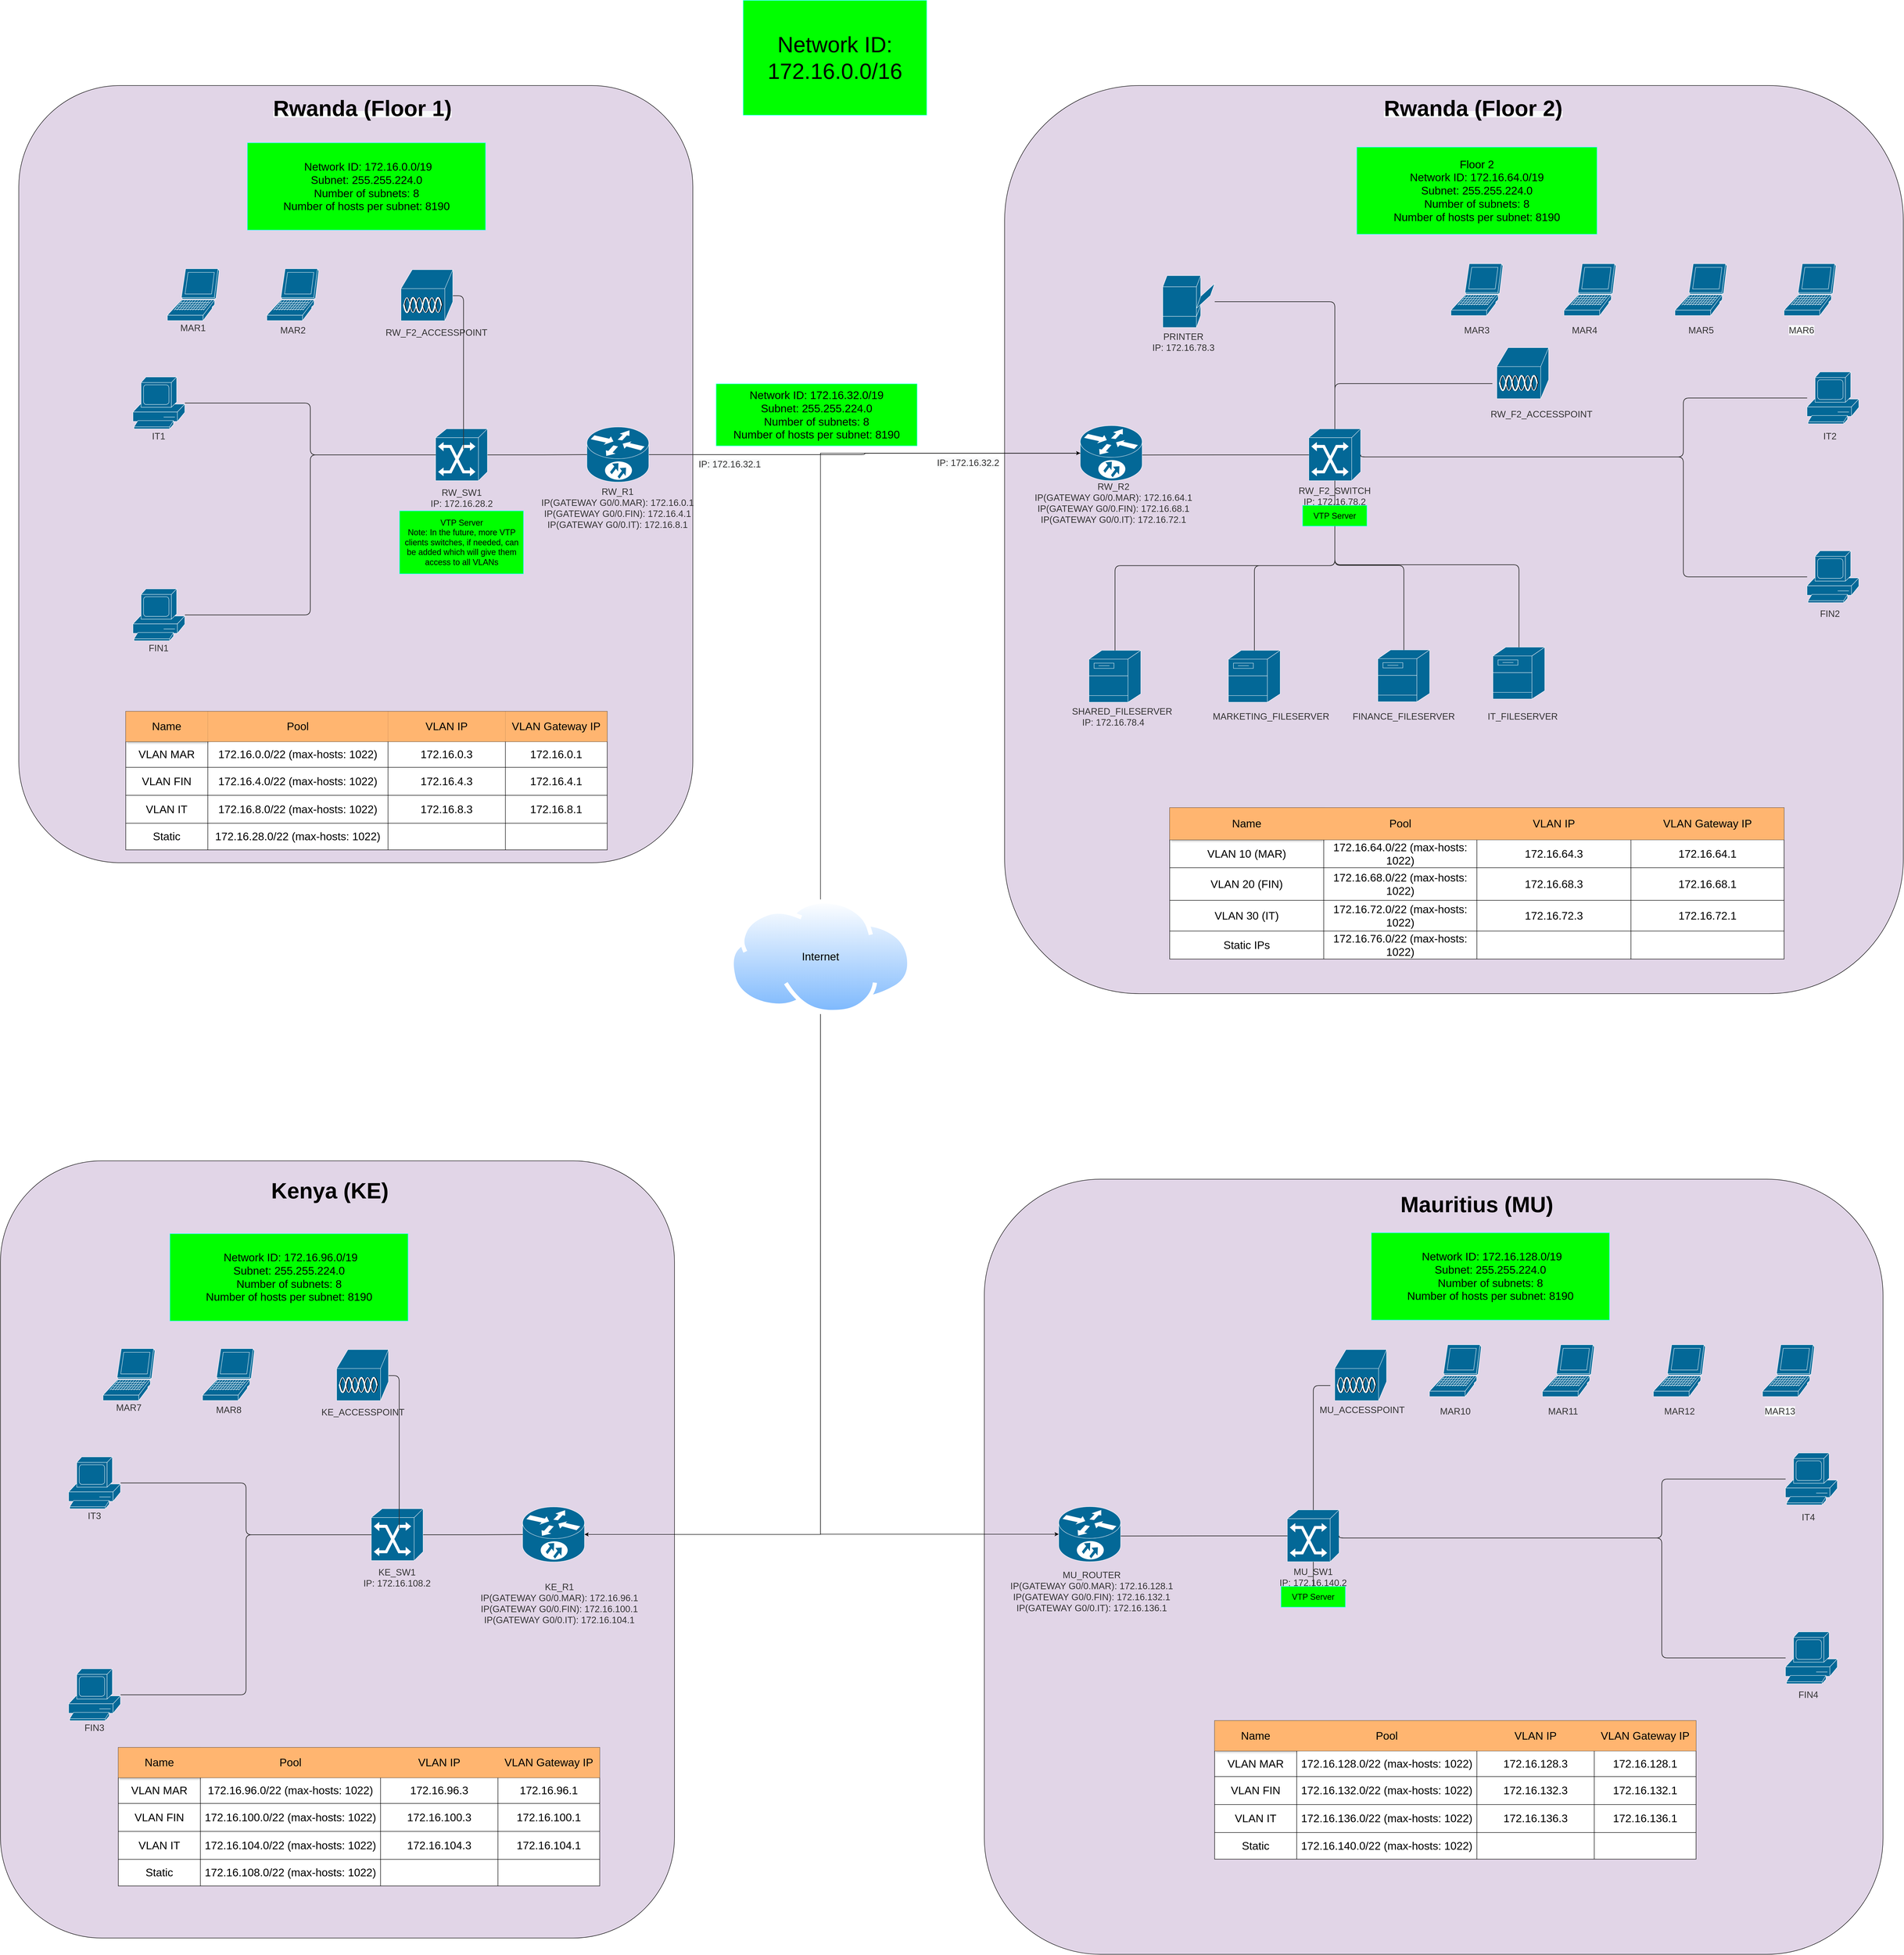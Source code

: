 <mxfile version="14.6.9" type="github">
  <diagram id="F6DAeWz7Sgy3D3tQku0R" name="Page-1">
    <mxGraphModel dx="8350" dy="3776" grid="1" gridSize="10" guides="1" tooltips="1" connect="1" arrows="1" fold="1" page="1" pageScale="1" pageWidth="850" pageHeight="1100" math="0" shadow="0">
      <root>
        <mxCell id="0" />
        <mxCell id="1" parent="0" />
        <mxCell id="Usrpdzci2_s5Gbklsa-7-121" value="" style="rounded=1;whiteSpace=wrap;html=1;fillColor=#E1D5E7;" parent="1" vertex="1">
          <mxGeometry x="2025.75" y="2570" width="1960" height="1690" as="geometry" />
        </mxCell>
        <mxCell id="Usrpdzci2_s5Gbklsa-7-118" value="" style="rounded=1;whiteSpace=wrap;html=1;fillColor=#E1D5E7;" parent="1" vertex="1">
          <mxGeometry x="-120" y="2530" width="1470" height="1694.5" as="geometry" />
        </mxCell>
        <mxCell id="8ed9XIQWzC79c0tnmQ3P-111" value="" style="rounded=1;whiteSpace=wrap;html=1;fillColor=#E1D5E7;" parent="1" vertex="1">
          <mxGeometry x="2070" y="185.5" width="1960" height="1980" as="geometry" />
        </mxCell>
        <mxCell id="8ed9XIQWzC79c0tnmQ3P-4" value="" style="rounded=1;whiteSpace=wrap;html=1;fillColor=#E1D5E7;" parent="1" vertex="1">
          <mxGeometry x="-80" y="185.5" width="1470" height="1694.5" as="geometry" />
        </mxCell>
        <UserObject label="FIN1" lucidchartObjectId="Bl0vFL-O7cU~" id="R9czVkcFzlXqYHZKievn-2">
          <mxCell style="html=1;overflow=block;blockSpacing=1;whiteSpace=wrap;strokeColor=none;fillColor=none;whiteSpace=wrap;fontSize=20;fontColor=#333333;align=center;spacing=0;strokeWidth=1.5;" parent="1" vertex="1">
            <mxGeometry x="135" y="1388" width="180" height="45" as="geometry" />
          </mxCell>
        </UserObject>
        <UserObject label="IT1" lucidchartObjectId="ol0vLUUZqzfP" id="R9czVkcFzlXqYHZKievn-3">
          <mxCell style="html=1;overflow=block;blockSpacing=1;whiteSpace=wrap;strokeColor=none;fillColor=none;whiteSpace=wrap;fontSize=20;fontColor=#333333;align=center;spacing=0;strokeWidth=1.5;" parent="1" vertex="1">
            <mxGeometry x="135" y="926" width="180" height="45" as="geometry" />
          </mxCell>
        </UserObject>
        <UserObject label="" lucidchartObjectId="_8ZvhjMvUJTv" id="R9czVkcFzlXqYHZKievn-4">
          <mxCell style="html=1;overflow=block;blockSpacing=1;whiteSpace=wrap;shape=mxgraph.cisco.routers.10700;verticalLabelPosition=bottom;verticalAlign=top;fillColor=#036897;strokeColor=#ffffff;whiteSpace=wrap;fontSize=13;align=center;spacing=0;strokeOpacity=100;fillOpacity=100;rounded=1;absoluteArcSize=1;arcSize=12;strokeWidth=0.8;" parent="1" vertex="1">
            <mxGeometry x="2235" y="927" width="135" height="120" as="geometry" />
          </mxCell>
        </UserObject>
        <UserObject label="" lucidchartObjectId="09ZvwJxFcVL2" id="R9czVkcFzlXqYHZKievn-5">
          <mxCell style="html=1;overflow=block;blockSpacing=1;whiteSpace=wrap;shape=mxgraph.cisco.servers.fileserver;verticalLabelPosition=bottom;verticalAlign=top;fillColor=#036897;strokeColor=#ffffff;whiteSpace=wrap;fontSize=13;align=center;spacing=0;strokeOpacity=100;fillOpacity=100;rounded=1;absoluteArcSize=1;arcSize=12;strokeWidth=0.8;" parent="1" vertex="1">
            <mxGeometry x="2558" y="1417" width="113" height="113" as="geometry" />
          </mxCell>
        </UserObject>
        <UserObject label="" lucidchartObjectId="39ZvuEEnNTPs" id="R9czVkcFzlXqYHZKievn-6">
          <mxCell style="html=1;overflow=block;blockSpacing=1;whiteSpace=wrap;shape=mxgraph.cisco.servers.fileserver;verticalLabelPosition=bottom;verticalAlign=top;fillColor=#036897;strokeColor=#ffffff;whiteSpace=wrap;fontSize=13;align=center;spacing=0;strokeOpacity=100;fillOpacity=100;rounded=1;absoluteArcSize=1;arcSize=12;strokeWidth=0.8;" parent="1" vertex="1">
            <mxGeometry x="3135" y="1410" width="113" height="113" as="geometry" />
          </mxCell>
        </UserObject>
        <UserObject label="" lucidchartObjectId="89ZvpVBgJGPB" id="R9czVkcFzlXqYHZKievn-7">
          <mxCell style="html=1;overflow=block;blockSpacing=1;whiteSpace=wrap;shape=mxgraph.cisco.computers_and_peripherals.laptop;verticalLabelPosition=bottom;verticalAlign=top;fillColor=#036897;strokeColor=#ffffff;whiteSpace=wrap;fontSize=13;align=center;spacing=0;strokeOpacity=100;fillOpacity=100;rounded=1;absoluteArcSize=1;arcSize=12;strokeWidth=0.8;" parent="1" vertex="1">
            <mxGeometry x="3043.5" y="574" width="113" height="113" as="geometry" />
          </mxCell>
        </UserObject>
        <UserObject label="" lucidchartObjectId="~9ZvYd.EeY0J" id="R9czVkcFzlXqYHZKievn-8">
          <mxCell style="html=1;overflow=block;blockSpacing=1;whiteSpace=wrap;shape=mxgraph.cisco.computers_and_peripherals.pc;verticalLabelPosition=bottom;verticalAlign=top;fillColor=#036897;strokeColor=#ffffff;whiteSpace=wrap;fontSize=13;align=center;spacing=0;strokeOpacity=100;fillOpacity=100;rounded=1;absoluteArcSize=1;arcSize=12;strokeWidth=0.8;" parent="1" vertex="1">
            <mxGeometry x="3820" y="810" width="113" height="113" as="geometry" />
          </mxCell>
        </UserObject>
        <UserObject label="" lucidchartObjectId="f-ZvLuABTvgu" id="R9czVkcFzlXqYHZKievn-9">
          <mxCell style="html=1;overflow=block;blockSpacing=1;whiteSpace=wrap;shape=mxgraph.cisco.computers_and_peripherals.printer;verticalLabelPosition=bottom;verticalAlign=top;fillColor=#036897;strokeColor=#ffffff;whiteSpace=wrap;fontSize=13;align=center;spacing=0;strokeOpacity=100;fillOpacity=100;rounded=1;absoluteArcSize=1;arcSize=12;strokeWidth=0.8;" parent="1" vertex="1">
            <mxGeometry x="2415" y="600" width="113" height="113" as="geometry" />
          </mxCell>
        </UserObject>
        <UserObject label="" lucidchartObjectId="a.Zv_2SgJKij" id="R9czVkcFzlXqYHZKievn-10">
          <mxCell style="html=1;overflow=block;blockSpacing=1;whiteSpace=wrap;shape=mxgraph.cisco.misc.access_point;verticalLabelPosition=bottom;verticalAlign=top;fillColor=#036897;strokeColor=#ffffff;whiteSpace=wrap;fontSize=13;align=center;spacing=0;strokeOpacity=100;fillOpacity=100;rounded=1;absoluteArcSize=1;arcSize=12;strokeWidth=0.8;" parent="1" vertex="1">
            <mxGeometry x="3143.5" y="757" width="113" height="113" as="geometry" />
          </mxCell>
        </UserObject>
        <UserObject label="" lucidchartObjectId="~.Zv7e6CAJx0" id="R9czVkcFzlXqYHZKievn-11">
          <mxCell style="html=1;overflow=block;blockSpacing=1;whiteSpace=wrap;shape=mxgraph.cisco.switches.atm_switch;verticalLabelPosition=bottom;verticalAlign=top;fillColor=#036897;strokeColor=#ffffff;whiteSpace=wrap;fontSize=13;align=center;spacing=0;strokeOpacity=100;fillOpacity=100;rounded=1;absoluteArcSize=1;arcSize=12;strokeWidth=0.8;" parent="1" vertex="1">
            <mxGeometry x="2733.5" y="934" width="113" height="113" as="geometry" />
          </mxCell>
        </UserObject>
        <UserObject label="" lucidchartObjectId="x~ZvL6rs3xKG" id="R9czVkcFzlXqYHZKievn-12">
          <mxCell style="html=1;overflow=block;blockSpacing=1;whiteSpace=wrap;shape=mxgraph.cisco.computers_and_peripherals.laptop;verticalLabelPosition=bottom;verticalAlign=top;fillColor=#036897;strokeColor=#ffffff;whiteSpace=wrap;fontSize=13;align=center;spacing=0;strokeOpacity=100;fillOpacity=100;rounded=1;absoluteArcSize=1;arcSize=12;strokeWidth=0.8;" parent="1" vertex="1">
            <mxGeometry x="3290" y="574" width="113" height="113" as="geometry" />
          </mxCell>
        </UserObject>
        <UserObject label="" lucidchartObjectId="x~Zv2IZ7_6Cm" id="R9czVkcFzlXqYHZKievn-13">
          <mxCell style="html=1;overflow=block;blockSpacing=1;whiteSpace=wrap;shape=mxgraph.cisco.computers_and_peripherals.laptop;verticalLabelPosition=bottom;verticalAlign=top;fillColor=#036897;strokeColor=#ffffff;whiteSpace=wrap;fontSize=13;align=center;spacing=0;strokeOpacity=100;fillOpacity=100;rounded=1;absoluteArcSize=1;arcSize=12;strokeWidth=0.8;" parent="1" vertex="1">
            <mxGeometry x="3532" y="574" width="113" height="113" as="geometry" />
          </mxCell>
        </UserObject>
        <UserObject label="" lucidchartObjectId="x~Zvemf0cMRI" id="R9czVkcFzlXqYHZKievn-14">
          <mxCell style="html=1;overflow=block;blockSpacing=1;whiteSpace=wrap;shape=mxgraph.cisco.computers_and_peripherals.laptop;verticalLabelPosition=bottom;verticalAlign=top;fillColor=#036897;strokeColor=#ffffff;whiteSpace=wrap;fontSize=13;align=center;spacing=0;strokeOpacity=100;fillOpacity=100;rounded=1;absoluteArcSize=1;arcSize=12;strokeWidth=0.8;" parent="1" vertex="1">
            <mxGeometry x="3770" y="574" width="113" height="113" as="geometry" />
          </mxCell>
        </UserObject>
        <UserObject label="" lucidchartObjectId="S~ZvKRJLcm~9" id="R9czVkcFzlXqYHZKievn-15">
          <mxCell style="html=1;overflow=block;blockSpacing=1;whiteSpace=wrap;shape=mxgraph.cisco.computers_and_peripherals.pc;verticalLabelPosition=bottom;verticalAlign=top;fillColor=#036897;strokeColor=#ffffff;whiteSpace=wrap;fontSize=13;align=center;spacing=0;strokeOpacity=100;fillOpacity=100;rounded=1;absoluteArcSize=1;arcSize=12;strokeWidth=0.8;" parent="1" vertex="1">
            <mxGeometry x="3820" y="1200" width="113" height="113" as="geometry" />
          </mxCell>
        </UserObject>
        <UserObject label="" lucidchartObjectId="8~Zv.3Twcq66" id="R9czVkcFzlXqYHZKievn-16">
          <mxCell style="html=1;overflow=block;blockSpacing=1;whiteSpace=wrap;shape=mxgraph.cisco.servers.fileserver;verticalLabelPosition=bottom;verticalAlign=top;fillColor=#036897;strokeColor=#ffffff;whiteSpace=wrap;fontSize=13;align=center;spacing=0;strokeOpacity=100;fillOpacity=100;rounded=1;absoluteArcSize=1;arcSize=12;strokeWidth=0.8;" parent="1" vertex="1">
            <mxGeometry x="2254" y="1417" width="113" height="113" as="geometry" />
          </mxCell>
        </UserObject>
        <UserObject label="" lucidchartObjectId="8~ZvW-yYFALW" id="R9czVkcFzlXqYHZKievn-17">
          <mxCell style="html=1;overflow=block;blockSpacing=1;whiteSpace=wrap;shape=mxgraph.cisco.servers.fileserver;verticalLabelPosition=bottom;verticalAlign=top;fillColor=#036897;strokeColor=#ffffff;whiteSpace=wrap;fontSize=13;align=center;spacing=0;strokeOpacity=100;fillOpacity=100;rounded=1;absoluteArcSize=1;arcSize=12;strokeWidth=0.8;" parent="1" vertex="1">
            <mxGeometry x="2884" y="1416" width="113" height="113" as="geometry" />
          </mxCell>
        </UserObject>
        <UserObject label="" lucidchartObjectId="Fa0vUqzTXVAy" id="R9czVkcFzlXqYHZKievn-18">
          <mxCell style="html=1;overflow=block;blockSpacing=1;whiteSpace=wrap;shape=mxgraph.cisco.routers.10700;verticalLabelPosition=bottom;verticalAlign=top;fillColor=#036897;strokeColor=#ffffff;whiteSpace=wrap;fontSize=13;align=center;spacing=0;strokeOpacity=100;fillOpacity=100;rounded=1;absoluteArcSize=1;arcSize=12;strokeWidth=0.8;" parent="1" vertex="1">
            <mxGeometry x="1159" y="930" width="135" height="120" as="geometry" />
          </mxCell>
        </UserObject>
        <UserObject label="" lucidchartObjectId="Fa0v1.z5N2Bv" id="R9czVkcFzlXqYHZKievn-19">
          <mxCell style="html=1;overflow=block;blockSpacing=1;whiteSpace=wrap;shape=mxgraph.cisco.computers_and_peripherals.pc;verticalLabelPosition=bottom;verticalAlign=top;fillColor=#036897;strokeColor=#ffffff;whiteSpace=wrap;fontSize=13;align=center;spacing=0;strokeOpacity=100;fillOpacity=100;rounded=1;absoluteArcSize=1;arcSize=12;strokeWidth=0.8;" parent="1" vertex="1">
            <mxGeometry x="169" y="821" width="113" height="113" as="geometry" />
          </mxCell>
        </UserObject>
        <UserObject label="" lucidchartObjectId="Fa0vgUvyg4_N" id="R9czVkcFzlXqYHZKievn-20">
          <mxCell style="html=1;overflow=block;blockSpacing=1;whiteSpace=wrap;shape=mxgraph.cisco.misc.access_point;verticalLabelPosition=bottom;verticalAlign=top;fillColor=#036897;strokeColor=#ffffff;whiteSpace=wrap;fontSize=13;align=center;spacing=0;strokeOpacity=100;fillOpacity=100;rounded=1;absoluteArcSize=1;arcSize=12;strokeWidth=0.8;" parent="1" vertex="1">
            <mxGeometry x="753.5" y="587" width="113" height="113" as="geometry" />
          </mxCell>
        </UserObject>
        <UserObject label="" lucidchartObjectId="Fa0vYTzkJ_Io" id="R9czVkcFzlXqYHZKievn-21">
          <mxCell style="html=1;overflow=block;blockSpacing=1;whiteSpace=wrap;shape=mxgraph.cisco.switches.atm_switch;verticalLabelPosition=bottom;verticalAlign=top;fillColor=#036897;strokeColor=#ffffff;whiteSpace=wrap;fontSize=13;align=center;spacing=0;strokeOpacity=100;fillOpacity=100;rounded=1;absoluteArcSize=1;arcSize=12;strokeWidth=0.8;" parent="1" vertex="1">
            <mxGeometry x="829" y="934" width="113" height="113" as="geometry" />
          </mxCell>
        </UserObject>
        <UserObject label="" lucidchartObjectId="Fa0vYPe0pVfK" id="R9czVkcFzlXqYHZKievn-22">
          <mxCell style="html=1;overflow=block;blockSpacing=1;whiteSpace=wrap;shape=mxgraph.cisco.computers_and_peripherals.laptop;verticalLabelPosition=bottom;verticalAlign=top;fillColor=#036897;strokeColor=#ffffff;whiteSpace=wrap;fontSize=13;align=center;spacing=0;strokeOpacity=100;fillOpacity=100;rounded=1;absoluteArcSize=1;arcSize=12;strokeWidth=0.8;" parent="1" vertex="1">
            <mxGeometry x="244" y="585" width="113" height="113" as="geometry" />
          </mxCell>
        </UserObject>
        <UserObject label="" lucidchartObjectId="Fa0v2TP8G.dA" id="R9czVkcFzlXqYHZKievn-23">
          <mxCell style="html=1;overflow=block;blockSpacing=1;whiteSpace=wrap;shape=mxgraph.cisco.computers_and_peripherals.laptop;verticalLabelPosition=bottom;verticalAlign=top;fillColor=#036897;strokeColor=#ffffff;whiteSpace=wrap;fontSize=13;align=center;spacing=0;strokeOpacity=100;fillOpacity=100;rounded=1;absoluteArcSize=1;arcSize=12;strokeWidth=0.8;" parent="1" vertex="1">
            <mxGeometry x="461" y="585" width="113" height="113" as="geometry" />
          </mxCell>
        </UserObject>
        <UserObject label="" lucidchartObjectId="Fa0vRumDxt9f" id="R9czVkcFzlXqYHZKievn-24">
          <mxCell style="html=1;overflow=block;blockSpacing=1;whiteSpace=wrap;shape=mxgraph.cisco.computers_and_peripherals.pc;verticalLabelPosition=bottom;verticalAlign=top;fillColor=#036897;strokeColor=#ffffff;whiteSpace=wrap;fontSize=13;align=center;spacing=0;strokeOpacity=100;fillOpacity=100;rounded=1;absoluteArcSize=1;arcSize=12;strokeWidth=0.8;" parent="1" vertex="1">
            <mxGeometry x="169" y="1283" width="113" height="113" as="geometry" />
          </mxCell>
        </UserObject>
        <UserObject label="" lucidchartObjectId="rh0vMwOyCqXF" id="R9czVkcFzlXqYHZKievn-25">
          <mxCell style="html=1;jettySize=18;whiteSpace=wrap;overflow=block;blockSpacing=1;fontSize=13;strokeColor=#333333;strokeOpacity=100;strokeWidth=1.5;rounded=1;arcSize=24;edgeStyle=orthogonalEdgeStyle;startArrow=none;;endArrow=none;;exitX=1;exitY=0.5;exitPerimeter=0;entryX=0;entryY=0.5;entryPerimeter=0;" parent="1" source="R9czVkcFzlXqYHZKievn-19" target="R9czVkcFzlXqYHZKievn-21" edge="1">
            <mxGeometry width="100" height="100" relative="1" as="geometry">
              <Array as="points" />
            </mxGeometry>
          </mxCell>
        </UserObject>
        <UserObject label="" lucidchartObjectId="Th0v7P4lw3sR" id="R9czVkcFzlXqYHZKievn-26">
          <mxCell style="html=1;jettySize=18;whiteSpace=wrap;overflow=block;blockSpacing=1;fontSize=13;strokeColor=#333333;strokeOpacity=100;strokeWidth=1.5;rounded=1;arcSize=24;edgeStyle=orthogonalEdgeStyle;startArrow=none;;endArrow=none;;exitX=1;exitY=0.5;exitPerimeter=0;entryX=0;entryY=0.5;entryPerimeter=0;" parent="1" source="R9czVkcFzlXqYHZKievn-24" target="R9czVkcFzlXqYHZKievn-21" edge="1">
            <mxGeometry width="100" height="100" relative="1" as="geometry">
              <Array as="points" />
            </mxGeometry>
          </mxCell>
        </UserObject>
        <UserObject label="" lucidchartObjectId="Xh0vCYX2FiF2" id="R9czVkcFzlXqYHZKievn-27">
          <mxCell style="html=1;jettySize=18;whiteSpace=wrap;overflow=block;blockSpacing=1;fontSize=13;strokeColor=#333333;strokeOpacity=100;strokeWidth=1.5;rounded=1;arcSize=24;edgeStyle=orthogonalEdgeStyle;startArrow=none;;endArrow=none;;exitX=1;exitY=0.5;exitPerimeter=0;entryX=0;entryY=0.5;entryPerimeter=0;" parent="1" source="R9czVkcFzlXqYHZKievn-21" target="R9czVkcFzlXqYHZKievn-18" edge="1">
            <mxGeometry width="100" height="100" relative="1" as="geometry">
              <Array as="points" />
            </mxGeometry>
          </mxCell>
        </UserObject>
        <UserObject label="" lucidchartObjectId="2h0vWvxrwZ5h" id="R9czVkcFzlXqYHZKievn-28">
          <mxCell style="html=1;jettySize=18;whiteSpace=wrap;overflow=block;blockSpacing=1;fontSize=13;strokeColor=#333333;strokeOpacity=100;strokeWidth=1.5;rounded=1;arcSize=24;edgeStyle=orthogonalEdgeStyle;startArrow=none;;endArrow=none;;exitX=0;exitY=0.5;exitPerimeter=0;entryX=1;entryY=0.531;entryPerimeter=0;" parent="1" source="R9czVkcFzlXqYHZKievn-11" target="R9czVkcFzlXqYHZKievn-4" edge="1">
            <mxGeometry width="100" height="100" relative="1" as="geometry">
              <Array as="points" />
            </mxGeometry>
          </mxCell>
        </UserObject>
        <UserObject label="" lucidchartObjectId="6h0vMV6uCs31" id="R9czVkcFzlXqYHZKievn-29">
          <mxCell style="html=1;jettySize=18;whiteSpace=wrap;overflow=block;blockSpacing=1;fontSize=13;strokeColor=#333333;strokeOpacity=100;strokeWidth=1.5;rounded=1;arcSize=24;edgeStyle=orthogonalEdgeStyle;startArrow=none;;endArrow=none;;exitX=0;exitY=0.5;exitPerimeter=0;entryX=1;entryY=0.5;entryPerimeter=0;" parent="1" source="R9czVkcFzlXqYHZKievn-8" target="R9czVkcFzlXqYHZKievn-11" edge="1">
            <mxGeometry width="100" height="100" relative="1" as="geometry">
              <Array as="points">
                <mxPoint x="3550" y="867" />
                <mxPoint x="3550" y="995" />
              </Array>
            </mxGeometry>
          </mxCell>
        </UserObject>
        <UserObject label="" lucidchartObjectId="_h0vM~qiI7aD" id="R9czVkcFzlXqYHZKievn-30">
          <mxCell style="html=1;jettySize=18;whiteSpace=wrap;overflow=block;blockSpacing=1;fontSize=13;strokeColor=#333333;strokeOpacity=100;strokeWidth=1.5;rounded=1;arcSize=24;edgeStyle=orthogonalEdgeStyle;startArrow=none;;endArrow=none;;exitX=0;exitY=0.5;exitPerimeter=0;entryX=1;entryY=0.5;entryPerimeter=0;" parent="1" source="R9czVkcFzlXqYHZKievn-15" target="R9czVkcFzlXqYHZKievn-11" edge="1">
            <mxGeometry width="100" height="100" relative="1" as="geometry">
              <Array as="points">
                <mxPoint x="3550" y="1257" />
                <mxPoint x="3550" y="995" />
              </Array>
            </mxGeometry>
          </mxCell>
        </UserObject>
        <UserObject label="" lucidchartObjectId="5i0v0-UYV.H8" id="R9czVkcFzlXqYHZKievn-31">
          <mxCell style="html=1;jettySize=18;whiteSpace=wrap;overflow=block;blockSpacing=1;fontSize=13;strokeColor=#333333;strokeOpacity=100;strokeWidth=1.5;rounded=1;arcSize=24;edgeStyle=orthogonalEdgeStyle;startArrow=none;;endArrow=none;;exitX=0.5;exitY=0;exitPerimeter=0;entryX=0.5;entryY=1;entryPerimeter=0;" parent="1" source="R9czVkcFzlXqYHZKievn-16" target="R9czVkcFzlXqYHZKievn-11" edge="1">
            <mxGeometry width="100" height="100" relative="1" as="geometry">
              <Array as="points" />
            </mxGeometry>
          </mxCell>
        </UserObject>
        <UserObject label="" lucidchartObjectId="7i0v34n8eUc0" id="R9czVkcFzlXqYHZKievn-32">
          <mxCell style="html=1;jettySize=18;whiteSpace=wrap;overflow=block;blockSpacing=1;fontSize=13;strokeColor=#333333;strokeOpacity=100;strokeWidth=1.5;rounded=1;arcSize=24;edgeStyle=orthogonalEdgeStyle;startArrow=none;;endArrow=none;;exitX=0.5;exitY=0;exitPerimeter=0;entryX=0.5;entryY=1;entryDx=0;entryDy=0;entryPerimeter=0;" parent="1" source="R9czVkcFzlXqYHZKievn-17" target="R9czVkcFzlXqYHZKievn-11" edge="1">
            <mxGeometry width="100" height="100" relative="1" as="geometry">
              <Array as="points" />
              <mxPoint x="2471" y="1050" as="targetPoint" />
            </mxGeometry>
          </mxCell>
        </UserObject>
        <UserObject label="" lucidchartObjectId="~i0vcyY61e8R" id="R9czVkcFzlXqYHZKievn-33">
          <mxCell style="html=1;jettySize=18;whiteSpace=wrap;overflow=block;blockSpacing=1;fontSize=13;strokeColor=#333333;strokeOpacity=100;strokeWidth=1.5;rounded=1;arcSize=24;edgeStyle=orthogonalEdgeStyle;startArrow=none;;endArrow=none;;exitX=0.5;exitY=0;exitPerimeter=0;entryX=0.5;entryY=1;entryPerimeter=0;" parent="1" source="R9czVkcFzlXqYHZKievn-5" target="R9czVkcFzlXqYHZKievn-11" edge="1">
            <mxGeometry width="100" height="100" relative="1" as="geometry">
              <Array as="points" />
            </mxGeometry>
          </mxCell>
        </UserObject>
        <UserObject label="" lucidchartObjectId="cj0vBtYChwgx" id="R9czVkcFzlXqYHZKievn-34">
          <mxCell style="html=1;jettySize=18;whiteSpace=wrap;overflow=block;blockSpacing=1;fontSize=13;strokeColor=#333333;strokeOpacity=100;strokeWidth=1.5;rounded=1;arcSize=24;edgeStyle=orthogonalEdgeStyle;startArrow=none;;endArrow=none;;exitX=0.5;exitY=0;exitPerimeter=0;entryX=0.5;entryY=1;entryPerimeter=0;" parent="1" source="R9czVkcFzlXqYHZKievn-69" target="R9czVkcFzlXqYHZKievn-11" edge="1">
            <mxGeometry width="100" height="100" relative="1" as="geometry">
              <Array as="points" />
            </mxGeometry>
          </mxCell>
        </UserObject>
        <UserObject label="IT2" lucidchartObjectId="Yl0vp-xNKka2" id="R9czVkcFzlXqYHZKievn-35">
          <mxCell style="html=1;overflow=block;blockSpacing=1;whiteSpace=wrap;strokeColor=none;fillColor=none;whiteSpace=wrap;fontSize=20;fontColor=#333333;align=center;spacing=0;strokeWidth=1.5;" parent="1" vertex="1">
            <mxGeometry x="3780" y="926" width="180" height="45" as="geometry" />
          </mxCell>
        </UserObject>
        <UserObject label="FIN2" lucidchartObjectId="Yl0vR3A6k4xC" id="R9czVkcFzlXqYHZKievn-36">
          <mxCell style="html=1;overflow=block;blockSpacing=1;whiteSpace=wrap;strokeColor=none;fillColor=none;whiteSpace=wrap;fontSize=20;fontColor=#333333;align=center;spacing=0;strokeWidth=1.5;" parent="1" vertex="1">
            <mxGeometry x="3780" y="1313" width="180" height="45" as="geometry" />
          </mxCell>
        </UserObject>
        <UserObject label="RW_R2&lt;br&gt;IP(GATEWAY G0/0.MAR): 172.16.64.1&lt;br&gt;IP(GATEWAY G0/0.FIN): 172.16.68.1&lt;br&gt;IP(GATEWAY G0/0.IT): 172.16.72.1" lucidchartObjectId="om0v5oPt-WHp" id="R9czVkcFzlXqYHZKievn-37">
          <mxCell style="html=1;overflow=block;blockSpacing=1;whiteSpace=wrap;strokeColor=none;fillColor=none;whiteSpace=wrap;fontSize=20;fontColor=#333333;align=center;spacing=0;strokeWidth=1.5;" parent="1" vertex="1">
            <mxGeometry x="2025.75" y="1047" width="562.5" height="45" as="geometry" />
          </mxCell>
        </UserObject>
        <UserObject label="RW_R1&lt;br&gt;IP(GATEWAY G0/0.MAR): 172.16.0.1&lt;br&gt;IP(GATEWAY G0/0.FIN): 172.16.4.1&lt;br&gt;IP(GATEWAY G0/0.IT): 172.16.8.1" lucidchartObjectId="Am0vesmMUWY~" id="R9czVkcFzlXqYHZKievn-38">
          <mxCell style="html=1;overflow=block;blockSpacing=1;whiteSpace=wrap;strokeColor=none;fillColor=none;whiteSpace=wrap;fontSize=20;fontColor=#333333;align=center;spacing=0;strokeWidth=1.5;" parent="1" vertex="1">
            <mxGeometry x="1031.38" y="1051" width="390.25" height="110" as="geometry" />
          </mxCell>
        </UserObject>
        <UserObject label="MAR1" lucidchartObjectId="Dn0viB4DWLMl" id="R9czVkcFzlXqYHZKievn-39">
          <mxCell style="html=1;overflow=block;blockSpacing=1;whiteSpace=wrap;strokeColor=none;fillColor=none;whiteSpace=wrap;fontSize=20;fontColor=#333333;align=center;spacing=0;strokeWidth=1.5;" parent="1" vertex="1">
            <mxGeometry x="210" y="690" width="180" height="45" as="geometry" />
          </mxCell>
        </UserObject>
        <UserObject label="MAR2" lucidchartObjectId="Zn0vEOYEDHU~" id="R9czVkcFzlXqYHZKievn-40">
          <mxCell style="html=1;overflow=block;blockSpacing=1;whiteSpace=wrap;strokeColor=none;fillColor=none;whiteSpace=wrap;fontSize=20;fontColor=#333333;align=center;spacing=0;strokeWidth=1.5;" parent="1" vertex="1">
            <mxGeometry x="428.25" y="695" width="180" height="45" as="geometry" />
          </mxCell>
        </UserObject>
        <UserObject label="RW_F2_ACCESSPOINT" lucidchartObjectId=".n0v6r6qx0r2" id="R9czVkcFzlXqYHZKievn-41">
          <mxCell style="html=1;overflow=block;blockSpacing=1;whiteSpace=wrap;strokeColor=none;fillColor=none;whiteSpace=wrap;fontSize=20;fontColor=#333333;align=center;spacing=0;strokeWidth=1.5;" parent="1" vertex="1">
            <mxGeometry x="720" y="700" width="180" height="45" as="geometry" />
          </mxCell>
        </UserObject>
        <UserObject label="RW_SW1&lt;br&gt;IP: 172.16.28.2" lucidchartObjectId="to0vsYJvOKUJ" id="R9czVkcFzlXqYHZKievn-42">
          <mxCell style="html=1;overflow=block;blockSpacing=1;whiteSpace=wrap;strokeColor=none;fillColor=none;whiteSpace=wrap;fontSize=20;fontColor=#333333;align=center;spacing=0;strokeWidth=1.5;" parent="1" vertex="1">
            <mxGeometry x="795.5" y="1060" width="180" height="45" as="geometry" />
          </mxCell>
        </UserObject>
        <UserObject label="RW_F2_SWITCH&lt;br&gt;IP: 172.16.78.2" lucidchartObjectId="Do0vr8O5r~Lm" id="R9czVkcFzlXqYHZKievn-43">
          <mxCell style="html=1;overflow=block;blockSpacing=1;whiteSpace=wrap;strokeColor=none;fillColor=none;whiteSpace=wrap;fontSize=20;fontColor=#333333;align=center;spacing=0;strokeWidth=1.5;" parent="1" vertex="1">
            <mxGeometry x="2700" y="1056" width="180" height="45" as="geometry" />
          </mxCell>
        </UserObject>
        <UserObject label="PRINTER&lt;br&gt;IP: 172.16.78.3" lucidchartObjectId="Qo0vA_yhYyZS" id="R9czVkcFzlXqYHZKievn-44">
          <mxCell style="html=1;overflow=block;blockSpacing=1;whiteSpace=wrap;strokeColor=none;fillColor=none;whiteSpace=wrap;fontSize=20;fontColor=#333333;align=center;spacing=0;strokeWidth=1.5;" parent="1" vertex="1">
            <mxGeometry x="2370" y="720" width="180" height="45" as="geometry" />
          </mxCell>
        </UserObject>
        <UserObject label="IT_FILESERVER" lucidchartObjectId="5o0vpENw-HIW" id="R9czVkcFzlXqYHZKievn-45">
          <mxCell style="html=1;overflow=block;blockSpacing=1;whiteSpace=wrap;strokeColor=none;fillColor=none;whiteSpace=wrap;fontSize=20;fontColor=#333333;align=center;spacing=0;strokeWidth=1.5;" parent="1" vertex="1">
            <mxGeometry x="3110" y="1537" width="180" height="45" as="geometry" />
          </mxCell>
        </UserObject>
        <UserObject label="FINANCE_FILESERVER" lucidchartObjectId="dp0vmUnROu8k" id="R9czVkcFzlXqYHZKievn-46">
          <mxCell style="html=1;overflow=block;blockSpacing=1;whiteSpace=wrap;strokeColor=none;fillColor=none;whiteSpace=wrap;fontSize=20;fontColor=#333333;align=center;spacing=0;strokeWidth=1.5;" parent="1" vertex="1">
            <mxGeometry x="2829" y="1537" width="180" height="45" as="geometry" />
          </mxCell>
        </UserObject>
        <UserObject label="MARKETING_FILESERVER" lucidchartObjectId="dp0vYhek2zT6" id="R9czVkcFzlXqYHZKievn-47">
          <mxCell style="html=1;overflow=block;blockSpacing=1;whiteSpace=wrap;strokeColor=none;fillColor=none;whiteSpace=wrap;fontSize=20;fontColor=#333333;align=center;spacing=0;strokeWidth=1.5;" parent="1" vertex="1">
            <mxGeometry x="2524" y="1537" width="180" height="45" as="geometry" />
          </mxCell>
        </UserObject>
        <UserObject label="SHARED_FILESERVER&lt;br&gt;IP: 172.16.78.4" lucidchartObjectId="Ip0v6euqEYLq" id="R9czVkcFzlXqYHZKievn-48">
          <mxCell style="html=1;overflow=block;blockSpacing=1;whiteSpace=wrap;strokeColor=none;fillColor=none;whiteSpace=wrap;fontSize=20;fontColor=#333333;align=center;spacing=0;strokeWidth=1.5;" parent="1" vertex="1">
            <mxGeometry x="2217" y="1537" width="180" height="45" as="geometry" />
          </mxCell>
        </UserObject>
        <UserObject label="RW_F2_ACCESSPOINT" lucidchartObjectId="aq0vyQOjYn.D" id="R9czVkcFzlXqYHZKievn-49">
          <mxCell style="html=1;overflow=block;blockSpacing=1;whiteSpace=wrap;strokeColor=none;fillColor=none;whiteSpace=wrap;fontSize=20;fontColor=#333333;align=center;spacing=0;strokeWidth=1.5;" parent="1" vertex="1">
            <mxGeometry x="3130" y="878" width="180" height="45" as="geometry" />
          </mxCell>
        </UserObject>
        <UserObject label="MAR3" lucidchartObjectId="_q0vCnCS0Tuj" id="R9czVkcFzlXqYHZKievn-50">
          <mxCell style="html=1;overflow=block;blockSpacing=1;whiteSpace=wrap;strokeColor=none;fillColor=none;whiteSpace=wrap;fontSize=20;fontColor=#333333;align=center;spacing=0;strokeWidth=1.5;" parent="1" vertex="1">
            <mxGeometry x="3010" y="695" width="180" height="45" as="geometry" />
          </mxCell>
        </UserObject>
        <UserObject label="MAR4" lucidchartObjectId="gr0vdpOrhEN0" id="R9czVkcFzlXqYHZKievn-51">
          <mxCell style="html=1;overflow=block;blockSpacing=1;whiteSpace=wrap;strokeColor=none;fillColor=none;whiteSpace=wrap;fontSize=20;fontColor=#333333;align=center;spacing=0;strokeWidth=1.5;" parent="1" vertex="1">
            <mxGeometry x="3245" y="695" width="180" height="45" as="geometry" />
          </mxCell>
        </UserObject>
        <UserObject label="MAR5" lucidchartObjectId="Br0vibU3P18z" id="R9czVkcFzlXqYHZKievn-52">
          <mxCell style="html=1;overflow=block;blockSpacing=1;whiteSpace=wrap;strokeColor=none;fillColor=none;whiteSpace=wrap;fontSize=20;fontColor=#333333;align=center;spacing=0;strokeWidth=1.5;" parent="1" vertex="1">
            <mxGeometry x="3498.5" y="695" width="180" height="45" as="geometry" />
          </mxCell>
        </UserObject>
        <UserObject label="&lt;span style=&quot;color: rgb(51 , 51 , 51) ; font-family: &amp;#34;helvetica&amp;#34; ; font-size: 20px ; font-style: normal ; font-weight: 400 ; letter-spacing: normal ; text-align: center ; text-indent: 0px ; text-transform: none ; word-spacing: 0px ; background-color: rgb(248 , 249 , 250) ; display: inline ; float: none&quot;&gt;MAR6&lt;/span&gt;" lucidchartObjectId="Ir0vipt4TD-h" id="R9czVkcFzlXqYHZKievn-53">
          <mxCell style="html=1;overflow=block;blockSpacing=1;whiteSpace=wrap;strokeColor=none;fillColor=none;whiteSpace=wrap;fontSize=20;fontColor=#333333;align=center;spacing=0;strokeWidth=1.5;" parent="1" vertex="1">
            <mxGeometry x="3718" y="695" width="180" height="45" as="geometry" />
          </mxCell>
        </UserObject>
        <UserObject label="" lucidchartObjectId="fs0v6GgkeF_j" id="R9czVkcFzlXqYHZKievn-54">
          <mxCell style="html=1;jettySize=18;whiteSpace=wrap;overflow=block;blockSpacing=1;fontSize=13;strokeColor=#333333;strokeOpacity=100;strokeWidth=1.5;rounded=1;arcSize=24;edgeStyle=orthogonalEdgeStyle;startArrow=none;;endArrow=none;;exitX=1;exitY=0.5;exitPerimeter=0;entryX=0;entryY=0.5;entryPerimeter=0;" parent="1" source="R9czVkcFzlXqYHZKievn-18" target="R9czVkcFzlXqYHZKievn-4" edge="1">
            <mxGeometry width="100" height="100" relative="1" as="geometry">
              <Array as="points" />
            </mxGeometry>
          </mxCell>
        </UserObject>
        <mxCell id="R9czVkcFzlXqYHZKievn-55" value="&lt;span style=&quot;color: rgb(51 , 51 , 51) ; font-size: 20px ; background-color: rgb(248 , 249 , 250)&quot;&gt;IP: 172.16.32.1&lt;/span&gt;" style="edgeLabel;html=1;align=center;verticalAlign=middle;resizable=0;points=[];" parent="R9czVkcFzlXqYHZKievn-54" vertex="1" connectable="0">
          <mxGeometry x="-0.657" y="-22" relative="1" as="geometry">
            <mxPoint x="14" y="-2" as="offset" />
          </mxGeometry>
        </mxCell>
        <mxCell id="R9czVkcFzlXqYHZKievn-56" value="&lt;span style=&quot;color: rgb(51 , 51 , 51) ; font-size: 20px ; background-color: rgb(248 , 249 , 250)&quot;&gt;IP: 172.16.32.2&lt;/span&gt;" style="edgeLabel;html=1;align=center;verticalAlign=middle;resizable=0;points=[];" parent="R9czVkcFzlXqYHZKievn-54" vertex="1" connectable="0">
          <mxGeometry x="0.77" y="-16" relative="1" as="geometry">
            <mxPoint x="-137" y="4" as="offset" />
          </mxGeometry>
        </mxCell>
        <mxCell id="R9czVkcFzlXqYHZKievn-57" value="&lt;font style=&quot;font-size: 48px&quot;&gt;&lt;br&gt;&lt;/font&gt;" style="text;html=1;align=center;verticalAlign=middle;resizable=0;points=[];autosize=1;" parent="1" vertex="1">
          <mxGeometry x="710" y="320" width="20" height="30" as="geometry" />
        </mxCell>
        <mxCell id="R9czVkcFzlXqYHZKievn-58" value="&lt;font style=&quot;font-size: 48px&quot;&gt;&lt;br&gt;&lt;/font&gt;" style="text;html=1;align=center;verticalAlign=middle;resizable=0;points=[];autosize=1;" parent="1" vertex="1">
          <mxGeometry x="2381" y="425.5" width="20" height="30" as="geometry" />
        </mxCell>
        <mxCell id="R9czVkcFzlXqYHZKievn-59" value="&lt;font style=&quot;font-size: 18px&quot;&gt;VTP Server&lt;br&gt;Note: In the future, more VTP clients switches, if needed, can be added which will give them access to all VLANs&lt;/font&gt;" style="whiteSpace=wrap;html=1;strokeColor=#00FFFF;fillColor=#00FF00;" parent="1" vertex="1">
          <mxGeometry x="750.5" y="1113" width="270" height="137" as="geometry" />
        </mxCell>
        <mxCell id="R9czVkcFzlXqYHZKievn-60" value="&lt;span style=&quot;font-family: &amp;#34;helvetica&amp;#34; ; font-size: 48px&quot;&gt;Network ID: 172.16.0.0/16&lt;/span&gt;" style="whiteSpace=wrap;html=1;strokeColor=#00FFFF;fillColor=#00FF00;" parent="1" vertex="1">
          <mxGeometry x="1500" width="400" height="250" as="geometry" />
        </mxCell>
        <mxCell id="R9czVkcFzlXqYHZKievn-62" value="&lt;font&gt;&lt;font style=&quot;font-size: 24px&quot;&gt;&amp;nbsp;Network ID: 172.16.0.0/19&lt;br&gt;Subnet: 255.255.224.0&lt;br&gt;Number of subnets: 8&lt;br&gt;Number of hosts per subnet: 8190&lt;/font&gt;&lt;br&gt;&lt;/font&gt;" style="whiteSpace=wrap;html=1;strokeColor=#00FFFF;fillColor=#00FF00;" parent="1" vertex="1">
          <mxGeometry x="418.75" y="310.5" width="519" height="190" as="geometry" />
        </mxCell>
        <mxCell id="R9czVkcFzlXqYHZKievn-63" value="&lt;font&gt;&lt;font style=&quot;font-size: 24px&quot;&gt;Floor 2&lt;br&gt;Network ID: 172.16.64.0/19&lt;br&gt;&lt;/font&gt;&lt;span style=&quot;font-size: 24px&quot;&gt;Subnet: 255.255.224.0&lt;br&gt;&lt;/span&gt;&lt;span style=&quot;font-size: 24px&quot;&gt;Number of subnets: 8&lt;/span&gt;&lt;br style=&quot;font-size: 24px&quot;&gt;&lt;span style=&quot;font-size: 24px&quot;&gt;Number of hosts per subnet: 8190&lt;/span&gt;&lt;br&gt;&lt;/font&gt;" style="whiteSpace=wrap;html=1;strokeColor=#00FFFF;fillColor=#00FF00;" parent="1" vertex="1">
          <mxGeometry x="2838.25" y="320" width="523.5" height="189.5" as="geometry" />
        </mxCell>
        <mxCell id="R9czVkcFzlXqYHZKievn-65" value="&lt;font&gt;&lt;font style=&quot;font-size: 24px&quot;&gt;Network ID: 172.16.32.0/19&lt;br&gt;Subnet: 255.255.224.0&lt;br&gt;Number of subnets: 8&lt;br&gt;Number of hosts per subnet: 8190&lt;/font&gt;&lt;br&gt;&lt;/font&gt;" style="whiteSpace=wrap;html=1;strokeColor=#00FFFF;fillColor=#00FF00;" parent="1" vertex="1">
          <mxGeometry x="1441" y="836" width="438" height="135" as="geometry" />
        </mxCell>
        <UserObject label="" lucidchartObjectId="Qj0vV6jSTBdh" id="R9czVkcFzlXqYHZKievn-66">
          <mxCell style="html=1;jettySize=18;whiteSpace=wrap;overflow=block;blockSpacing=1;fontSize=13;strokeColor=#333333;strokeOpacity=100;strokeWidth=1.5;rounded=1;arcSize=24;edgeStyle=orthogonalEdgeStyle;startArrow=none;;endArrow=none;;exitX=1;exitY=0.5;exitPerimeter=0;entryX=0.5;entryY=0;entryPerimeter=0;entryDx=0;entryDy=0;" parent="1" source="R9czVkcFzlXqYHZKievn-9" target="R9czVkcFzlXqYHZKievn-11" edge="1">
            <mxGeometry width="100" height="100" relative="1" as="geometry">
              <Array as="points" />
              <mxPoint x="2333" y="626.5" as="sourcePoint" />
              <mxPoint x="2471.5" y="938" as="targetPoint" />
            </mxGeometry>
          </mxCell>
        </UserObject>
        <UserObject label="" lucidchartObjectId="Qj0vV6jSTBdh" id="R9czVkcFzlXqYHZKievn-67">
          <mxCell style="html=1;jettySize=18;whiteSpace=wrap;overflow=block;blockSpacing=1;fontSize=13;strokeColor=#333333;strokeOpacity=100;strokeWidth=1.5;rounded=1;arcSize=24;edgeStyle=orthogonalEdgeStyle;startArrow=none;;endArrow=none;;exitX=-0.088;exitY=0.691;exitPerimeter=0;entryX=0.5;entryY=0;entryPerimeter=0;exitDx=0;exitDy=0;entryDx=0;entryDy=0;" parent="1" source="R9czVkcFzlXqYHZKievn-10" target="R9czVkcFzlXqYHZKievn-11" edge="1">
            <mxGeometry width="100" height="100" relative="1" as="geometry">
              <Array as="points" />
              <mxPoint x="2278" y="651.5" as="sourcePoint" />
              <mxPoint x="2490" y="884" as="targetPoint" />
            </mxGeometry>
          </mxCell>
        </UserObject>
        <UserObject label="" lucidchartObjectId="Qj0vV6jSTBdh" id="R9czVkcFzlXqYHZKievn-68">
          <mxCell style="html=1;jettySize=18;whiteSpace=wrap;overflow=block;blockSpacing=1;fontSize=13;strokeColor=#333333;strokeOpacity=100;strokeWidth=1.5;rounded=1;arcSize=24;edgeStyle=orthogonalEdgeStyle;startArrow=none;;endArrow=none;;entryX=0.537;entryY=0.39;entryPerimeter=0;entryDx=0;entryDy=0;exitX=1;exitY=0.5;exitDx=0;exitDy=0;exitPerimeter=0;" parent="1" source="R9czVkcFzlXqYHZKievn-20" target="R9czVkcFzlXqYHZKievn-21" edge="1">
            <mxGeometry width="100" height="100" relative="1" as="geometry">
              <Array as="points" />
              <mxPoint x="710" y="642" as="sourcePoint" />
              <mxPoint x="894" y="938" as="targetPoint" />
            </mxGeometry>
          </mxCell>
        </UserObject>
        <mxCell id="R9czVkcFzlXqYHZKievn-69" value="&lt;font style=&quot;font-size: 18px&quot;&gt;VTP Server&lt;/font&gt;" style="whiteSpace=wrap;html=1;strokeColor=#00FFFF;fillColor=#00FF00;" parent="1" vertex="1">
          <mxGeometry x="2720" y="1101" width="140" height="45" as="geometry" />
        </mxCell>
        <UserObject label="" lucidchartObjectId="cj0vBtYChwgx" id="R9czVkcFzlXqYHZKievn-70">
          <mxCell style="html=1;jettySize=18;whiteSpace=wrap;overflow=block;blockSpacing=1;fontSize=13;strokeColor=#333333;strokeOpacity=100;strokeWidth=1.5;rounded=1;arcSize=24;edgeStyle=orthogonalEdgeStyle;startArrow=none;;endArrow=none;;exitX=0.5;exitY=0;exitPerimeter=0;entryX=0.5;entryY=1;entryPerimeter=0;" parent="1" source="R9czVkcFzlXqYHZKievn-6" target="R9czVkcFzlXqYHZKievn-69" edge="1">
            <mxGeometry width="100" height="100" relative="1" as="geometry">
              <Array as="points">
                <mxPoint x="3192" y="1230" />
                <mxPoint x="2790" y="1230" />
              </Array>
              <mxPoint x="2782.5" y="1396" as="sourcePoint" />
              <mxPoint x="2471.5" y="1051" as="targetPoint" />
            </mxGeometry>
          </mxCell>
        </UserObject>
        <mxCell id="8ed9XIQWzC79c0tnmQ3P-5" value="&lt;span style=&quot;color: rgb(0 , 0 , 0) ; font-family: &amp;#34;helvetica&amp;#34; ; font-style: normal ; letter-spacing: normal ; text-indent: 0px ; text-transform: none ; word-spacing: 0px ; background-color: rgb(248 , 249 , 250) ; display: inline ; float: none&quot;&gt;&lt;font style=&quot;font-size: 48px&quot;&gt;&lt;b&gt;Rwanda (Floor 1)&lt;/b&gt;&lt;/font&gt;&lt;/span&gt;" style="text;whiteSpace=wrap;html=1;align=center;" parent="1" vertex="1">
          <mxGeometry x="447.25" y="200" width="445" height="80" as="geometry" />
        </mxCell>
        <mxCell id="8ed9XIQWzC79c0tnmQ3P-21" value="" style="shape=table;html=1;whiteSpace=wrap;startSize=0;container=1;collapsible=0;childLayout=tableLayout;" parent="1" vertex="1">
          <mxGeometry x="153.25" y="1550" width="1050" height="302" as="geometry" />
        </mxCell>
        <mxCell id="8ed9XIQWzC79c0tnmQ3P-22" value="" style="shape=partialRectangle;html=1;whiteSpace=wrap;collapsible=0;dropTarget=0;pointerEvents=0;fillColor=none;top=0;left=0;bottom=0;right=0;points=[[0,0.5],[1,0.5]];portConstraint=eastwest;" parent="8ed9XIQWzC79c0tnmQ3P-21" vertex="1">
          <mxGeometry width="1050" height="66" as="geometry" />
        </mxCell>
        <mxCell id="8ed9XIQWzC79c0tnmQ3P-23" value="&lt;span style=&quot;font-size: 24px&quot;&gt;Name&lt;/span&gt;" style="shape=partialRectangle;html=1;whiteSpace=wrap;connectable=0;overflow=hidden;fillColor=#FFB570;top=0;left=0;bottom=0;right=0;strokeColor=#000000;shadow=1;" parent="8ed9XIQWzC79c0tnmQ3P-22" vertex="1">
          <mxGeometry width="179" height="66" as="geometry" />
        </mxCell>
        <mxCell id="8ed9XIQWzC79c0tnmQ3P-24" value="&lt;span style=&quot;font-size: 24px&quot;&gt;Pool&lt;/span&gt;" style="shape=partialRectangle;html=1;whiteSpace=wrap;connectable=0;overflow=hidden;fillColor=#FFB570;top=0;left=0;bottom=0;right=0;strokeColor=#000000;" parent="8ed9XIQWzC79c0tnmQ3P-22" vertex="1">
          <mxGeometry x="179" width="393" height="66" as="geometry" />
        </mxCell>
        <mxCell id="8ed9XIQWzC79c0tnmQ3P-25" value="&lt;span style=&quot;font-size: 24px&quot;&gt;VLAN IP&lt;/span&gt;" style="shape=partialRectangle;html=1;whiteSpace=wrap;connectable=0;overflow=hidden;fillColor=#FFB570;top=0;left=0;bottom=0;right=0;strokeColor=#000000;" parent="8ed9XIQWzC79c0tnmQ3P-22" vertex="1">
          <mxGeometry x="572" width="256" height="66" as="geometry" />
        </mxCell>
        <mxCell id="8ed9XIQWzC79c0tnmQ3P-26" value="&lt;span style=&quot;font-size: 24px&quot;&gt;VLAN Gateway IP&lt;/span&gt;" style="shape=partialRectangle;html=1;whiteSpace=wrap;connectable=0;overflow=hidden;fillColor=#FFB570;top=0;left=0;bottom=0;right=0;strokeColor=#000000;" parent="8ed9XIQWzC79c0tnmQ3P-22" vertex="1">
          <mxGeometry x="828" width="222" height="66" as="geometry" />
        </mxCell>
        <mxCell id="8ed9XIQWzC79c0tnmQ3P-27" value="" style="shape=partialRectangle;html=1;whiteSpace=wrap;collapsible=0;dropTarget=0;pointerEvents=0;fillColor=none;top=0;left=0;bottom=0;right=0;points=[[0,0.5],[1,0.5]];portConstraint=eastwest;" parent="8ed9XIQWzC79c0tnmQ3P-21" vertex="1">
          <mxGeometry y="66" width="1050" height="56" as="geometry" />
        </mxCell>
        <mxCell id="8ed9XIQWzC79c0tnmQ3P-28" value="&lt;span style=&quot;font-size: 24px&quot;&gt;VLAN MAR&lt;/span&gt;" style="shape=partialRectangle;html=1;whiteSpace=wrap;connectable=0;overflow=hidden;fillColor=none;top=0;left=0;bottom=0;right=0;" parent="8ed9XIQWzC79c0tnmQ3P-27" vertex="1">
          <mxGeometry width="179" height="56" as="geometry" />
        </mxCell>
        <mxCell id="8ed9XIQWzC79c0tnmQ3P-29" value="&lt;span style=&quot;font-size: 24px&quot;&gt;172.16.0.0/22 (max-hosts: 1022)&lt;/span&gt;" style="shape=partialRectangle;html=1;whiteSpace=wrap;connectable=0;overflow=hidden;fillColor=none;top=0;left=0;bottom=0;right=0;" parent="8ed9XIQWzC79c0tnmQ3P-27" vertex="1">
          <mxGeometry x="179" width="393" height="56" as="geometry" />
        </mxCell>
        <mxCell id="8ed9XIQWzC79c0tnmQ3P-30" value="&lt;span style=&quot;font-size: 24px&quot;&gt;172.16.0.3&lt;/span&gt;" style="shape=partialRectangle;html=1;whiteSpace=wrap;connectable=0;overflow=hidden;fillColor=none;top=0;left=0;bottom=0;right=0;" parent="8ed9XIQWzC79c0tnmQ3P-27" vertex="1">
          <mxGeometry x="572" width="256" height="56" as="geometry" />
        </mxCell>
        <mxCell id="8ed9XIQWzC79c0tnmQ3P-31" value="&lt;span style=&quot;font-size: 24px&quot;&gt;172.16.0.1&lt;/span&gt;" style="shape=partialRectangle;html=1;whiteSpace=wrap;connectable=0;overflow=hidden;fillColor=none;top=0;left=0;bottom=0;right=0;" parent="8ed9XIQWzC79c0tnmQ3P-27" vertex="1">
          <mxGeometry x="828" width="222" height="56" as="geometry" />
        </mxCell>
        <mxCell id="8ed9XIQWzC79c0tnmQ3P-32" value="" style="shape=partialRectangle;html=1;whiteSpace=wrap;collapsible=0;dropTarget=0;pointerEvents=0;fillColor=none;top=0;left=0;bottom=0;right=0;points=[[0,0.5],[1,0.5]];portConstraint=eastwest;" parent="8ed9XIQWzC79c0tnmQ3P-21" vertex="1">
          <mxGeometry y="122" width="1050" height="61" as="geometry" />
        </mxCell>
        <mxCell id="8ed9XIQWzC79c0tnmQ3P-33" value="&lt;span style=&quot;font-size: 24px&quot;&gt;VLAN FIN&lt;/span&gt;" style="shape=partialRectangle;html=1;whiteSpace=wrap;connectable=0;overflow=hidden;fillColor=none;top=0;left=0;bottom=0;right=0;" parent="8ed9XIQWzC79c0tnmQ3P-32" vertex="1">
          <mxGeometry width="179" height="61" as="geometry" />
        </mxCell>
        <mxCell id="8ed9XIQWzC79c0tnmQ3P-34" value="&lt;span style=&quot;font-size: 24px&quot;&gt;172.16.4.0/22 (max-hosts: 1022)&lt;/span&gt;" style="shape=partialRectangle;html=1;whiteSpace=wrap;connectable=0;overflow=hidden;fillColor=none;top=0;left=0;bottom=0;right=0;" parent="8ed9XIQWzC79c0tnmQ3P-32" vertex="1">
          <mxGeometry x="179" width="393" height="61" as="geometry" />
        </mxCell>
        <mxCell id="8ed9XIQWzC79c0tnmQ3P-35" value="&lt;span style=&quot;font-size: 24px&quot;&gt;172.16.4.3&lt;/span&gt;" style="shape=partialRectangle;html=1;whiteSpace=wrap;connectable=0;overflow=hidden;fillColor=none;top=0;left=0;bottom=0;right=0;" parent="8ed9XIQWzC79c0tnmQ3P-32" vertex="1">
          <mxGeometry x="572" width="256" height="61" as="geometry" />
        </mxCell>
        <mxCell id="8ed9XIQWzC79c0tnmQ3P-36" value="&lt;span style=&quot;font-size: 24px&quot;&gt;172.16.4.1&lt;/span&gt;" style="shape=partialRectangle;html=1;whiteSpace=wrap;connectable=0;overflow=hidden;fillColor=none;top=0;left=0;bottom=0;right=0;" parent="8ed9XIQWzC79c0tnmQ3P-32" vertex="1">
          <mxGeometry x="828" width="222" height="61" as="geometry" />
        </mxCell>
        <mxCell id="8ed9XIQWzC79c0tnmQ3P-37" value="" style="shape=partialRectangle;html=1;whiteSpace=wrap;collapsible=0;dropTarget=0;pointerEvents=0;fillColor=none;top=0;left=0;bottom=0;right=0;points=[[0,0.5],[1,0.5]];portConstraint=eastwest;" parent="8ed9XIQWzC79c0tnmQ3P-21" vertex="1">
          <mxGeometry y="183" width="1050" height="61" as="geometry" />
        </mxCell>
        <mxCell id="8ed9XIQWzC79c0tnmQ3P-38" value="&lt;span style=&quot;font-size: 24px&quot;&gt;VLAN IT&lt;/span&gt;" style="shape=partialRectangle;html=1;whiteSpace=wrap;connectable=0;overflow=hidden;fillColor=none;top=0;left=0;bottom=0;right=0;" parent="8ed9XIQWzC79c0tnmQ3P-37" vertex="1">
          <mxGeometry width="179" height="61" as="geometry" />
        </mxCell>
        <mxCell id="8ed9XIQWzC79c0tnmQ3P-39" value="&lt;span style=&quot;font-size: 24px&quot;&gt;172.16.8.0/22&amp;nbsp;&lt;/span&gt;&lt;span style=&quot;font-size: 24px&quot;&gt;(max-hosts: 1022)&lt;/span&gt;" style="shape=partialRectangle;html=1;whiteSpace=wrap;connectable=0;overflow=hidden;fillColor=none;top=0;left=0;bottom=0;right=0;" parent="8ed9XIQWzC79c0tnmQ3P-37" vertex="1">
          <mxGeometry x="179" width="393" height="61" as="geometry" />
        </mxCell>
        <mxCell id="8ed9XIQWzC79c0tnmQ3P-40" value="&lt;span style=&quot;font-size: 24px&quot;&gt;172.16.8.3&lt;/span&gt;" style="shape=partialRectangle;html=1;whiteSpace=wrap;connectable=0;overflow=hidden;fillColor=none;top=0;left=0;bottom=0;right=0;" parent="8ed9XIQWzC79c0tnmQ3P-37" vertex="1">
          <mxGeometry x="572" width="256" height="61" as="geometry" />
        </mxCell>
        <mxCell id="8ed9XIQWzC79c0tnmQ3P-41" value="&lt;span style=&quot;font-size: 24px&quot;&gt;172.16.8.1&lt;/span&gt;" style="shape=partialRectangle;html=1;whiteSpace=wrap;connectable=0;overflow=hidden;fillColor=none;top=0;left=0;bottom=0;right=0;" parent="8ed9XIQWzC79c0tnmQ3P-37" vertex="1">
          <mxGeometry x="828" width="222" height="61" as="geometry" />
        </mxCell>
        <mxCell id="8ed9XIQWzC79c0tnmQ3P-80" value="" style="shape=partialRectangle;html=1;whiteSpace=wrap;collapsible=0;dropTarget=0;pointerEvents=0;fillColor=none;top=0;left=0;bottom=0;right=0;points=[[0,0.5],[1,0.5]];portConstraint=eastwest;" parent="8ed9XIQWzC79c0tnmQ3P-21" vertex="1">
          <mxGeometry y="244" width="1050" height="58" as="geometry" />
        </mxCell>
        <mxCell id="8ed9XIQWzC79c0tnmQ3P-81" value="&lt;span style=&quot;font-size: 24px&quot;&gt;Static&lt;/span&gt;" style="shape=partialRectangle;html=1;whiteSpace=wrap;connectable=0;overflow=hidden;fillColor=none;top=0;left=0;bottom=0;right=0;" parent="8ed9XIQWzC79c0tnmQ3P-80" vertex="1">
          <mxGeometry width="179" height="58" as="geometry" />
        </mxCell>
        <mxCell id="8ed9XIQWzC79c0tnmQ3P-82" value="&lt;span style=&quot;font-size: 24px&quot;&gt;172.16.28.0/22 (max-hosts: 1022)&lt;/span&gt;" style="shape=partialRectangle;html=1;whiteSpace=wrap;connectable=0;overflow=hidden;fillColor=none;top=0;left=0;bottom=0;right=0;" parent="8ed9XIQWzC79c0tnmQ3P-80" vertex="1">
          <mxGeometry x="179" width="393" height="58" as="geometry" />
        </mxCell>
        <mxCell id="8ed9XIQWzC79c0tnmQ3P-83" value="" style="shape=partialRectangle;html=1;whiteSpace=wrap;connectable=0;overflow=hidden;fillColor=none;top=0;left=0;bottom=0;right=0;" parent="8ed9XIQWzC79c0tnmQ3P-80" vertex="1">
          <mxGeometry x="572" width="256" height="58" as="geometry" />
        </mxCell>
        <mxCell id="8ed9XIQWzC79c0tnmQ3P-84" value="" style="shape=partialRectangle;html=1;whiteSpace=wrap;connectable=0;overflow=hidden;fillColor=none;top=0;left=0;bottom=0;right=0;" parent="8ed9XIQWzC79c0tnmQ3P-80" vertex="1">
          <mxGeometry x="828" width="222" height="58" as="geometry" />
        </mxCell>
        <mxCell id="8ed9XIQWzC79c0tnmQ3P-85" value="" style="shape=table;html=1;whiteSpace=wrap;startSize=0;container=1;collapsible=0;childLayout=tableLayout;" parent="1" vertex="1">
          <mxGeometry x="2430" y="1760" width="1340" height="330" as="geometry" />
        </mxCell>
        <mxCell id="8ed9XIQWzC79c0tnmQ3P-86" value="" style="shape=partialRectangle;html=1;whiteSpace=wrap;collapsible=0;dropTarget=0;pointerEvents=0;fillColor=none;top=0;left=0;bottom=0;right=0;points=[[0,0.5],[1,0.5]];portConstraint=eastwest;" parent="8ed9XIQWzC79c0tnmQ3P-85" vertex="1">
          <mxGeometry width="1340" height="70" as="geometry" />
        </mxCell>
        <mxCell id="8ed9XIQWzC79c0tnmQ3P-87" value="&lt;span style=&quot;font-size: 24px&quot;&gt;Name&lt;/span&gt;" style="shape=partialRectangle;html=1;whiteSpace=wrap;connectable=0;overflow=hidden;fillColor=#FFB570;top=0;left=0;bottom=0;right=0;strokeColor=#000000;shadow=1;" parent="8ed9XIQWzC79c0tnmQ3P-86" vertex="1">
          <mxGeometry width="336" height="70" as="geometry" />
        </mxCell>
        <mxCell id="8ed9XIQWzC79c0tnmQ3P-88" value="&lt;span style=&quot;font-size: 24px&quot;&gt;Pool&lt;/span&gt;" style="shape=partialRectangle;html=1;whiteSpace=wrap;connectable=0;overflow=hidden;fillColor=#FFB570;top=0;left=0;bottom=0;right=0;strokeColor=#000000;" parent="8ed9XIQWzC79c0tnmQ3P-86" vertex="1">
          <mxGeometry x="336" width="334" height="70" as="geometry" />
        </mxCell>
        <mxCell id="8ed9XIQWzC79c0tnmQ3P-89" value="&lt;span style=&quot;font-size: 24px&quot;&gt;VLAN IP&lt;/span&gt;" style="shape=partialRectangle;html=1;whiteSpace=wrap;connectable=0;overflow=hidden;fillColor=#FFB570;top=0;left=0;bottom=0;right=0;strokeColor=#000000;" parent="8ed9XIQWzC79c0tnmQ3P-86" vertex="1">
          <mxGeometry x="670" width="336" height="70" as="geometry" />
        </mxCell>
        <mxCell id="8ed9XIQWzC79c0tnmQ3P-90" value="&lt;span style=&quot;font-size: 24px&quot;&gt;VLAN Gateway IP&lt;/span&gt;" style="shape=partialRectangle;html=1;whiteSpace=wrap;connectable=0;overflow=hidden;fillColor=#FFB570;top=0;left=0;bottom=0;right=0;strokeColor=#000000;" parent="8ed9XIQWzC79c0tnmQ3P-86" vertex="1">
          <mxGeometry x="1006" width="334" height="70" as="geometry" />
        </mxCell>
        <mxCell id="8ed9XIQWzC79c0tnmQ3P-91" value="" style="shape=partialRectangle;html=1;whiteSpace=wrap;collapsible=0;dropTarget=0;pointerEvents=0;fillColor=none;top=0;left=0;bottom=0;right=0;points=[[0,0.5],[1,0.5]];portConstraint=eastwest;" parent="8ed9XIQWzC79c0tnmQ3P-85" vertex="1">
          <mxGeometry y="70" width="1340" height="61" as="geometry" />
        </mxCell>
        <mxCell id="8ed9XIQWzC79c0tnmQ3P-92" value="&lt;span style=&quot;font-size: 24px&quot;&gt;VLAN 10 (&lt;/span&gt;&lt;span style=&quot;font-size: 24px&quot;&gt;MAR&lt;/span&gt;&lt;span style=&quot;font-size: 24px&quot;&gt;)&lt;/span&gt;" style="shape=partialRectangle;html=1;whiteSpace=wrap;connectable=0;overflow=hidden;fillColor=none;top=0;left=0;bottom=0;right=0;" parent="8ed9XIQWzC79c0tnmQ3P-91" vertex="1">
          <mxGeometry width="336" height="61" as="geometry" />
        </mxCell>
        <mxCell id="8ed9XIQWzC79c0tnmQ3P-93" value="&lt;span style=&quot;font-size: 24px&quot;&gt;172.16.64.0/22 (max-hosts: 1022)&lt;/span&gt;" style="shape=partialRectangle;html=1;whiteSpace=wrap;connectable=0;overflow=hidden;fillColor=none;top=0;left=0;bottom=0;right=0;" parent="8ed9XIQWzC79c0tnmQ3P-91" vertex="1">
          <mxGeometry x="336" width="334" height="61" as="geometry" />
        </mxCell>
        <mxCell id="8ed9XIQWzC79c0tnmQ3P-94" value="&lt;span style=&quot;font-size: 24px&quot;&gt;172.16.64.3&lt;/span&gt;" style="shape=partialRectangle;html=1;whiteSpace=wrap;connectable=0;overflow=hidden;fillColor=none;top=0;left=0;bottom=0;right=0;" parent="8ed9XIQWzC79c0tnmQ3P-91" vertex="1">
          <mxGeometry x="670" width="336" height="61" as="geometry" />
        </mxCell>
        <mxCell id="8ed9XIQWzC79c0tnmQ3P-95" value="&lt;span style=&quot;font-size: 24px&quot;&gt;172.16.64.1&lt;/span&gt;" style="shape=partialRectangle;html=1;whiteSpace=wrap;connectable=0;overflow=hidden;fillColor=none;top=0;left=0;bottom=0;right=0;" parent="8ed9XIQWzC79c0tnmQ3P-91" vertex="1">
          <mxGeometry x="1006" width="334" height="61" as="geometry" />
        </mxCell>
        <mxCell id="8ed9XIQWzC79c0tnmQ3P-96" value="" style="shape=partialRectangle;html=1;whiteSpace=wrap;collapsible=0;dropTarget=0;pointerEvents=0;fillColor=none;top=0;left=0;bottom=0;right=0;points=[[0,0.5],[1,0.5]];portConstraint=eastwest;" parent="8ed9XIQWzC79c0tnmQ3P-85" vertex="1">
          <mxGeometry y="131" width="1340" height="71" as="geometry" />
        </mxCell>
        <mxCell id="8ed9XIQWzC79c0tnmQ3P-97" value="&lt;span style=&quot;font-size: 24px&quot;&gt;VLAN 20 (&lt;/span&gt;&lt;span style=&quot;font-size: 24px&quot;&gt;FIN&lt;/span&gt;&lt;span style=&quot;font-size: 24px&quot;&gt;)&lt;/span&gt;" style="shape=partialRectangle;html=1;whiteSpace=wrap;connectable=0;overflow=hidden;fillColor=none;top=0;left=0;bottom=0;right=0;" parent="8ed9XIQWzC79c0tnmQ3P-96" vertex="1">
          <mxGeometry width="336" height="71" as="geometry" />
        </mxCell>
        <mxCell id="8ed9XIQWzC79c0tnmQ3P-98" value="&lt;span style=&quot;font-size: 24px&quot;&gt;172.16.68.0&lt;/span&gt;&lt;span style=&quot;font-size: 24px&quot;&gt;/22 (max-hosts: 1022)&lt;/span&gt;" style="shape=partialRectangle;html=1;whiteSpace=wrap;connectable=0;overflow=hidden;fillColor=none;top=0;left=0;bottom=0;right=0;" parent="8ed9XIQWzC79c0tnmQ3P-96" vertex="1">
          <mxGeometry x="336" width="334" height="71" as="geometry" />
        </mxCell>
        <mxCell id="8ed9XIQWzC79c0tnmQ3P-99" value="&lt;span style=&quot;font-size: 24px&quot;&gt;172.16.68.3&lt;/span&gt;" style="shape=partialRectangle;html=1;whiteSpace=wrap;connectable=0;overflow=hidden;fillColor=none;top=0;left=0;bottom=0;right=0;" parent="8ed9XIQWzC79c0tnmQ3P-96" vertex="1">
          <mxGeometry x="670" width="336" height="71" as="geometry" />
        </mxCell>
        <mxCell id="8ed9XIQWzC79c0tnmQ3P-100" value="&lt;span style=&quot;font-size: 24px&quot;&gt;172.16.68.1&lt;/span&gt;" style="shape=partialRectangle;html=1;whiteSpace=wrap;connectable=0;overflow=hidden;fillColor=none;top=0;left=0;bottom=0;right=0;" parent="8ed9XIQWzC79c0tnmQ3P-96" vertex="1">
          <mxGeometry x="1006" width="334" height="71" as="geometry" />
        </mxCell>
        <mxCell id="8ed9XIQWzC79c0tnmQ3P-101" value="" style="shape=partialRectangle;html=1;whiteSpace=wrap;collapsible=0;dropTarget=0;pointerEvents=0;fillColor=none;top=0;left=0;bottom=0;right=0;points=[[0,0.5],[1,0.5]];portConstraint=eastwest;" parent="8ed9XIQWzC79c0tnmQ3P-85" vertex="1">
          <mxGeometry y="202" width="1340" height="67" as="geometry" />
        </mxCell>
        <mxCell id="8ed9XIQWzC79c0tnmQ3P-102" value="&lt;span style=&quot;font-size: 24px&quot;&gt;VLAN 30 (&lt;/span&gt;&lt;span style=&quot;font-size: 24px&quot;&gt;IT&lt;/span&gt;&lt;span style=&quot;font-size: 24px&quot;&gt;)&lt;/span&gt;" style="shape=partialRectangle;html=1;whiteSpace=wrap;connectable=0;overflow=hidden;fillColor=none;top=0;left=0;bottom=0;right=0;" parent="8ed9XIQWzC79c0tnmQ3P-101" vertex="1">
          <mxGeometry width="336" height="67" as="geometry" />
        </mxCell>
        <mxCell id="8ed9XIQWzC79c0tnmQ3P-103" value="&lt;span style=&quot;font-size: 24px&quot;&gt;172.16.72.0/22&amp;nbsp;&lt;/span&gt;&lt;span style=&quot;font-size: 24px&quot;&gt;(max-hosts: 1022)&lt;/span&gt;" style="shape=partialRectangle;html=1;whiteSpace=wrap;connectable=0;overflow=hidden;fillColor=none;top=0;left=0;bottom=0;right=0;" parent="8ed9XIQWzC79c0tnmQ3P-101" vertex="1">
          <mxGeometry x="336" width="334" height="67" as="geometry" />
        </mxCell>
        <mxCell id="8ed9XIQWzC79c0tnmQ3P-104" value="&lt;span style=&quot;font-size: 24px&quot;&gt;172.16.72.3&lt;/span&gt;" style="shape=partialRectangle;html=1;whiteSpace=wrap;connectable=0;overflow=hidden;fillColor=none;top=0;left=0;bottom=0;right=0;" parent="8ed9XIQWzC79c0tnmQ3P-101" vertex="1">
          <mxGeometry x="670" width="336" height="67" as="geometry" />
        </mxCell>
        <mxCell id="8ed9XIQWzC79c0tnmQ3P-105" value="&lt;span style=&quot;font-size: 24px&quot;&gt;172.16.72.1&lt;/span&gt;" style="shape=partialRectangle;html=1;whiteSpace=wrap;connectable=0;overflow=hidden;fillColor=none;top=0;left=0;bottom=0;right=0;" parent="8ed9XIQWzC79c0tnmQ3P-101" vertex="1">
          <mxGeometry x="1006" width="334" height="67" as="geometry" />
        </mxCell>
        <mxCell id="8ed9XIQWzC79c0tnmQ3P-106" value="" style="shape=partialRectangle;html=1;whiteSpace=wrap;collapsible=0;dropTarget=0;pointerEvents=0;fillColor=none;top=0;left=0;bottom=0;right=0;points=[[0,0.5],[1,0.5]];portConstraint=eastwest;" parent="8ed9XIQWzC79c0tnmQ3P-85" vertex="1">
          <mxGeometry y="269" width="1340" height="61" as="geometry" />
        </mxCell>
        <mxCell id="8ed9XIQWzC79c0tnmQ3P-107" value="&lt;span style=&quot;font-size: 24px&quot;&gt;Static IPs&lt;/span&gt;" style="shape=partialRectangle;html=1;whiteSpace=wrap;connectable=0;overflow=hidden;fillColor=none;top=0;left=0;bottom=0;right=0;" parent="8ed9XIQWzC79c0tnmQ3P-106" vertex="1">
          <mxGeometry width="336" height="61" as="geometry" />
        </mxCell>
        <mxCell id="8ed9XIQWzC79c0tnmQ3P-108" value="&lt;span style=&quot;font-size: 24px&quot;&gt;172.16.76.0/22 (max-hosts: 1022)&lt;/span&gt;" style="shape=partialRectangle;html=1;whiteSpace=wrap;connectable=0;overflow=hidden;fillColor=none;top=0;left=0;bottom=0;right=0;" parent="8ed9XIQWzC79c0tnmQ3P-106" vertex="1">
          <mxGeometry x="336" width="334" height="61" as="geometry" />
        </mxCell>
        <mxCell id="8ed9XIQWzC79c0tnmQ3P-109" value="" style="shape=partialRectangle;html=1;whiteSpace=wrap;connectable=0;overflow=hidden;fillColor=none;top=0;left=0;bottom=0;right=0;" parent="8ed9XIQWzC79c0tnmQ3P-106" vertex="1">
          <mxGeometry x="670" width="336" height="61" as="geometry" />
        </mxCell>
        <mxCell id="8ed9XIQWzC79c0tnmQ3P-110" value="" style="shape=partialRectangle;html=1;whiteSpace=wrap;connectable=0;overflow=hidden;fillColor=none;top=0;left=0;bottom=0;right=0;" parent="8ed9XIQWzC79c0tnmQ3P-106" vertex="1">
          <mxGeometry x="1006" width="334" height="61" as="geometry" />
        </mxCell>
        <mxCell id="8ed9XIQWzC79c0tnmQ3P-112" value="&lt;span style=&quot;color: rgb(0 , 0 , 0) ; font-family: &amp;#34;helvetica&amp;#34; ; font-style: normal ; letter-spacing: normal ; text-indent: 0px ; text-transform: none ; word-spacing: 0px ; background-color: rgb(248 , 249 , 250) ; display: inline ; float: none&quot;&gt;&lt;font style=&quot;font-size: 48px&quot;&gt;&lt;b&gt;Rwanda (Floor 2)&lt;/b&gt;&lt;/font&gt;&lt;/span&gt;" style="text;whiteSpace=wrap;html=1;align=center;" parent="1" vertex="1">
          <mxGeometry x="2846.5" y="200" width="490" height="80" as="geometry" />
        </mxCell>
        <UserObject label="FIN3" lucidchartObjectId="Bl0vFL-O7cU~" id="Usrpdzci2_s5Gbklsa-7-1">
          <mxCell style="html=1;overflow=block;blockSpacing=1;whiteSpace=wrap;strokeColor=none;fillColor=none;whiteSpace=wrap;fontSize=20;fontColor=#333333;align=center;spacing=0;strokeWidth=1.5;" parent="1" vertex="1">
            <mxGeometry x="-5.25" y="3742.5" width="180" height="45" as="geometry" />
          </mxCell>
        </UserObject>
        <UserObject label="IT3" lucidchartObjectId="ol0vLUUZqzfP" id="Usrpdzci2_s5Gbklsa-7-2">
          <mxCell style="html=1;overflow=block;blockSpacing=1;whiteSpace=wrap;strokeColor=none;fillColor=none;whiteSpace=wrap;fontSize=20;fontColor=#333333;align=center;spacing=0;strokeWidth=1.5;" parent="1" vertex="1">
            <mxGeometry x="-5.25" y="3280.5" width="180" height="45" as="geometry" />
          </mxCell>
        </UserObject>
        <UserObject label="" lucidchartObjectId="Fa0vUqzTXVAy" id="Usrpdzci2_s5Gbklsa-7-3">
          <mxCell style="html=1;overflow=block;blockSpacing=1;whiteSpace=wrap;shape=mxgraph.cisco.routers.10700;verticalLabelPosition=bottom;verticalAlign=top;fillColor=#036897;strokeColor=#ffffff;whiteSpace=wrap;fontSize=13;align=center;spacing=0;strokeOpacity=100;fillOpacity=100;rounded=1;absoluteArcSize=1;arcSize=12;strokeWidth=0.8;" parent="1" vertex="1">
            <mxGeometry x="1018.75" y="3284.5" width="135" height="120" as="geometry" />
          </mxCell>
        </UserObject>
        <UserObject label="" lucidchartObjectId="Fa0v1.z5N2Bv" id="Usrpdzci2_s5Gbklsa-7-4">
          <mxCell style="html=1;overflow=block;blockSpacing=1;whiteSpace=wrap;shape=mxgraph.cisco.computers_and_peripherals.pc;verticalLabelPosition=bottom;verticalAlign=top;fillColor=#036897;strokeColor=#ffffff;whiteSpace=wrap;fontSize=13;align=center;spacing=0;strokeOpacity=100;fillOpacity=100;rounded=1;absoluteArcSize=1;arcSize=12;strokeWidth=0.8;" parent="1" vertex="1">
            <mxGeometry x="28.75" y="3175.5" width="113" height="113" as="geometry" />
          </mxCell>
        </UserObject>
        <UserObject label="" lucidchartObjectId="Fa0vgUvyg4_N" id="Usrpdzci2_s5Gbklsa-7-5">
          <mxCell style="html=1;overflow=block;blockSpacing=1;whiteSpace=wrap;shape=mxgraph.cisco.misc.access_point;verticalLabelPosition=bottom;verticalAlign=top;fillColor=#036897;strokeColor=#ffffff;whiteSpace=wrap;fontSize=13;align=center;spacing=0;strokeOpacity=100;fillOpacity=100;rounded=1;absoluteArcSize=1;arcSize=12;strokeWidth=0.8;" parent="1" vertex="1">
            <mxGeometry x="613.25" y="2941.5" width="113" height="113" as="geometry" />
          </mxCell>
        </UserObject>
        <UserObject label="" lucidchartObjectId="Fa0vYTzkJ_Io" id="Usrpdzci2_s5Gbklsa-7-6">
          <mxCell style="html=1;overflow=block;blockSpacing=1;whiteSpace=wrap;shape=mxgraph.cisco.switches.atm_switch;verticalLabelPosition=bottom;verticalAlign=top;fillColor=#036897;strokeColor=#ffffff;whiteSpace=wrap;fontSize=13;align=center;spacing=0;strokeOpacity=100;fillOpacity=100;rounded=1;absoluteArcSize=1;arcSize=12;strokeWidth=0.8;" parent="1" vertex="1">
            <mxGeometry x="688.75" y="3288.5" width="113" height="113" as="geometry" />
          </mxCell>
        </UserObject>
        <UserObject label="" lucidchartObjectId="Fa0vYPe0pVfK" id="Usrpdzci2_s5Gbklsa-7-7">
          <mxCell style="html=1;overflow=block;blockSpacing=1;whiteSpace=wrap;shape=mxgraph.cisco.computers_and_peripherals.laptop;verticalLabelPosition=bottom;verticalAlign=top;fillColor=#036897;strokeColor=#ffffff;whiteSpace=wrap;fontSize=13;align=center;spacing=0;strokeOpacity=100;fillOpacity=100;rounded=1;absoluteArcSize=1;arcSize=12;strokeWidth=0.8;" parent="1" vertex="1">
            <mxGeometry x="103.75" y="2939.5" width="113" height="113" as="geometry" />
          </mxCell>
        </UserObject>
        <UserObject label="" lucidchartObjectId="Fa0v2TP8G.dA" id="Usrpdzci2_s5Gbklsa-7-8">
          <mxCell style="html=1;overflow=block;blockSpacing=1;whiteSpace=wrap;shape=mxgraph.cisco.computers_and_peripherals.laptop;verticalLabelPosition=bottom;verticalAlign=top;fillColor=#036897;strokeColor=#ffffff;whiteSpace=wrap;fontSize=13;align=center;spacing=0;strokeOpacity=100;fillOpacity=100;rounded=1;absoluteArcSize=1;arcSize=12;strokeWidth=0.8;" parent="1" vertex="1">
            <mxGeometry x="320.75" y="2939.5" width="113" height="113" as="geometry" />
          </mxCell>
        </UserObject>
        <UserObject label="" lucidchartObjectId="Fa0vRumDxt9f" id="Usrpdzci2_s5Gbklsa-7-9">
          <mxCell style="html=1;overflow=block;blockSpacing=1;whiteSpace=wrap;shape=mxgraph.cisco.computers_and_peripherals.pc;verticalLabelPosition=bottom;verticalAlign=top;fillColor=#036897;strokeColor=#ffffff;whiteSpace=wrap;fontSize=13;align=center;spacing=0;strokeOpacity=100;fillOpacity=100;rounded=1;absoluteArcSize=1;arcSize=12;strokeWidth=0.8;" parent="1" vertex="1">
            <mxGeometry x="28.75" y="3637.5" width="113" height="113" as="geometry" />
          </mxCell>
        </UserObject>
        <UserObject label="" lucidchartObjectId="rh0vMwOyCqXF" id="Usrpdzci2_s5Gbklsa-7-10">
          <mxCell style="html=1;jettySize=18;whiteSpace=wrap;overflow=block;blockSpacing=1;fontSize=13;strokeColor=#333333;strokeOpacity=100;strokeWidth=1.5;rounded=1;arcSize=24;edgeStyle=orthogonalEdgeStyle;startArrow=none;;endArrow=none;;exitX=1;exitY=0.5;exitPerimeter=0;entryX=0;entryY=0.5;entryPerimeter=0;" parent="1" source="Usrpdzci2_s5Gbklsa-7-4" target="Usrpdzci2_s5Gbklsa-7-6" edge="1">
            <mxGeometry width="100" height="100" relative="1" as="geometry">
              <Array as="points" />
            </mxGeometry>
          </mxCell>
        </UserObject>
        <UserObject label="" lucidchartObjectId="Th0v7P4lw3sR" id="Usrpdzci2_s5Gbklsa-7-11">
          <mxCell style="html=1;jettySize=18;whiteSpace=wrap;overflow=block;blockSpacing=1;fontSize=13;strokeColor=#333333;strokeOpacity=100;strokeWidth=1.5;rounded=1;arcSize=24;edgeStyle=orthogonalEdgeStyle;startArrow=none;;endArrow=none;;exitX=1;exitY=0.5;exitPerimeter=0;entryX=0;entryY=0.5;entryPerimeter=0;" parent="1" source="Usrpdzci2_s5Gbklsa-7-9" target="Usrpdzci2_s5Gbklsa-7-6" edge="1">
            <mxGeometry width="100" height="100" relative="1" as="geometry">
              <Array as="points" />
            </mxGeometry>
          </mxCell>
        </UserObject>
        <UserObject label="" lucidchartObjectId="Xh0vCYX2FiF2" id="Usrpdzci2_s5Gbklsa-7-12">
          <mxCell style="html=1;jettySize=18;whiteSpace=wrap;overflow=block;blockSpacing=1;fontSize=13;strokeColor=#333333;strokeOpacity=100;strokeWidth=1.5;rounded=1;arcSize=24;edgeStyle=orthogonalEdgeStyle;startArrow=none;;endArrow=none;;exitX=1;exitY=0.5;exitPerimeter=0;entryX=0;entryY=0.5;entryPerimeter=0;" parent="1" source="Usrpdzci2_s5Gbklsa-7-6" target="Usrpdzci2_s5Gbklsa-7-3" edge="1">
            <mxGeometry width="100" height="100" relative="1" as="geometry">
              <Array as="points" />
            </mxGeometry>
          </mxCell>
        </UserObject>
        <UserObject label="MAR7" lucidchartObjectId="Dn0viB4DWLMl" id="Usrpdzci2_s5Gbklsa-7-13">
          <mxCell style="html=1;overflow=block;blockSpacing=1;whiteSpace=wrap;strokeColor=none;fillColor=none;whiteSpace=wrap;fontSize=20;fontColor=#333333;align=center;spacing=0;strokeWidth=1.5;" parent="1" vertex="1">
            <mxGeometry x="69.75" y="3044.5" width="180" height="45" as="geometry" />
          </mxCell>
        </UserObject>
        <UserObject label="MAR8" lucidchartObjectId="Zn0vEOYEDHU~" id="Usrpdzci2_s5Gbklsa-7-14">
          <mxCell style="html=1;overflow=block;blockSpacing=1;whiteSpace=wrap;strokeColor=none;fillColor=none;whiteSpace=wrap;fontSize=20;fontColor=#333333;align=center;spacing=0;strokeWidth=1.5;" parent="1" vertex="1">
            <mxGeometry x="288" y="3049.5" width="180" height="45" as="geometry" />
          </mxCell>
        </UserObject>
        <UserObject label="KE_ACCESSPOINT" lucidchartObjectId=".n0v6r6qx0r2" id="Usrpdzci2_s5Gbklsa-7-15">
          <mxCell style="html=1;overflow=block;blockSpacing=1;whiteSpace=wrap;strokeColor=none;fillColor=none;whiteSpace=wrap;fontSize=20;fontColor=#333333;align=center;spacing=0;strokeWidth=1.5;" parent="1" vertex="1">
            <mxGeometry x="579.75" y="3054.5" width="180" height="45" as="geometry" />
          </mxCell>
        </UserObject>
        <UserObject label="KE_SW1&lt;br&gt;IP: 172.16.108.2" lucidchartObjectId="to0vsYJvOKUJ" id="Usrpdzci2_s5Gbklsa-7-16">
          <mxCell style="html=1;overflow=block;blockSpacing=1;whiteSpace=wrap;strokeColor=none;fillColor=none;whiteSpace=wrap;fontSize=20;fontColor=#333333;align=center;spacing=0;strokeWidth=1.5;" parent="1" vertex="1">
            <mxGeometry x="655.25" y="3414.5" width="180" height="45" as="geometry" />
          </mxCell>
        </UserObject>
        <UserObject label="" lucidchartObjectId="Qj0vV6jSTBdh" id="Usrpdzci2_s5Gbklsa-7-18">
          <mxCell style="html=1;jettySize=18;whiteSpace=wrap;overflow=block;blockSpacing=1;fontSize=13;strokeColor=#333333;strokeOpacity=100;strokeWidth=1.5;rounded=1;arcSize=24;edgeStyle=orthogonalEdgeStyle;startArrow=none;;endArrow=none;;entryX=0.537;entryY=0.39;entryPerimeter=0;entryDx=0;entryDy=0;exitX=1;exitY=0.5;exitDx=0;exitDy=0;exitPerimeter=0;" parent="1" source="Usrpdzci2_s5Gbklsa-7-5" target="Usrpdzci2_s5Gbklsa-7-6" edge="1">
            <mxGeometry width="100" height="100" relative="1" as="geometry">
              <Array as="points" />
              <mxPoint x="569.75" y="2996.5" as="sourcePoint" />
              <mxPoint x="753.75" y="3292.5" as="targetPoint" />
            </mxGeometry>
          </mxCell>
        </UserObject>
        <UserObject label="" lucidchartObjectId="_8ZvhjMvUJTv" id="Usrpdzci2_s5Gbklsa-7-19">
          <mxCell style="html=1;overflow=block;blockSpacing=1;whiteSpace=wrap;shape=mxgraph.cisco.routers.10700;verticalLabelPosition=bottom;verticalAlign=top;fillColor=#036897;strokeColor=#ffffff;whiteSpace=wrap;fontSize=13;align=center;spacing=0;strokeOpacity=100;fillOpacity=100;rounded=1;absoluteArcSize=1;arcSize=12;strokeWidth=0.8;" parent="1" vertex="1">
            <mxGeometry x="2188" y="3284" width="135" height="120" as="geometry" />
          </mxCell>
        </UserObject>
        <UserObject label="" lucidchartObjectId="89ZvpVBgJGPB" id="Usrpdzci2_s5Gbklsa-7-22">
          <mxCell style="html=1;overflow=block;blockSpacing=1;whiteSpace=wrap;shape=mxgraph.cisco.computers_and_peripherals.laptop;verticalLabelPosition=bottom;verticalAlign=top;fillColor=#036897;strokeColor=#ffffff;whiteSpace=wrap;fontSize=13;align=center;spacing=0;strokeOpacity=100;fillOpacity=100;rounded=1;absoluteArcSize=1;arcSize=12;strokeWidth=0.8;" parent="1" vertex="1">
            <mxGeometry x="2996.5" y="2931" width="113" height="113" as="geometry" />
          </mxCell>
        </UserObject>
        <UserObject label="" lucidchartObjectId="~9ZvYd.EeY0J" id="Usrpdzci2_s5Gbklsa-7-23">
          <mxCell style="html=1;overflow=block;blockSpacing=1;whiteSpace=wrap;shape=mxgraph.cisco.computers_and_peripherals.pc;verticalLabelPosition=bottom;verticalAlign=top;fillColor=#036897;strokeColor=#ffffff;whiteSpace=wrap;fontSize=13;align=center;spacing=0;strokeOpacity=100;fillOpacity=100;rounded=1;absoluteArcSize=1;arcSize=12;strokeWidth=0.8;" parent="1" vertex="1">
            <mxGeometry x="3773" y="3167" width="113" height="113" as="geometry" />
          </mxCell>
        </UserObject>
        <UserObject label="" lucidchartObjectId="a.Zv_2SgJKij" id="Usrpdzci2_s5Gbklsa-7-25">
          <mxCell style="html=1;overflow=block;blockSpacing=1;whiteSpace=wrap;shape=mxgraph.cisco.misc.access_point;verticalLabelPosition=bottom;verticalAlign=top;fillColor=#036897;strokeColor=#ffffff;whiteSpace=wrap;fontSize=13;align=center;spacing=0;strokeOpacity=100;fillOpacity=100;rounded=1;absoluteArcSize=1;arcSize=12;strokeWidth=0.8;" parent="1" vertex="1">
            <mxGeometry x="2790" y="2941.5" width="113" height="113" as="geometry" />
          </mxCell>
        </UserObject>
        <UserObject label="" lucidchartObjectId="~.Zv7e6CAJx0" id="Usrpdzci2_s5Gbklsa-7-26">
          <mxCell style="html=1;overflow=block;blockSpacing=1;whiteSpace=wrap;shape=mxgraph.cisco.switches.atm_switch;verticalLabelPosition=bottom;verticalAlign=top;fillColor=#036897;strokeColor=#ffffff;whiteSpace=wrap;fontSize=13;align=center;spacing=0;strokeOpacity=100;fillOpacity=100;rounded=1;absoluteArcSize=1;arcSize=12;strokeWidth=0.8;" parent="1" vertex="1">
            <mxGeometry x="2686.5" y="3291" width="113" height="113" as="geometry" />
          </mxCell>
        </UserObject>
        <UserObject label="" lucidchartObjectId="x~ZvL6rs3xKG" id="Usrpdzci2_s5Gbklsa-7-27">
          <mxCell style="html=1;overflow=block;blockSpacing=1;whiteSpace=wrap;shape=mxgraph.cisco.computers_and_peripherals.laptop;verticalLabelPosition=bottom;verticalAlign=top;fillColor=#036897;strokeColor=#ffffff;whiteSpace=wrap;fontSize=13;align=center;spacing=0;strokeOpacity=100;fillOpacity=100;rounded=1;absoluteArcSize=1;arcSize=12;strokeWidth=0.8;" parent="1" vertex="1">
            <mxGeometry x="3243" y="2931" width="113" height="113" as="geometry" />
          </mxCell>
        </UserObject>
        <UserObject label="" lucidchartObjectId="x~Zv2IZ7_6Cm" id="Usrpdzci2_s5Gbklsa-7-28">
          <mxCell style="html=1;overflow=block;blockSpacing=1;whiteSpace=wrap;shape=mxgraph.cisco.computers_and_peripherals.laptop;verticalLabelPosition=bottom;verticalAlign=top;fillColor=#036897;strokeColor=#ffffff;whiteSpace=wrap;fontSize=13;align=center;spacing=0;strokeOpacity=100;fillOpacity=100;rounded=1;absoluteArcSize=1;arcSize=12;strokeWidth=0.8;" parent="1" vertex="1">
            <mxGeometry x="3485" y="2931" width="113" height="113" as="geometry" />
          </mxCell>
        </UserObject>
        <UserObject label="" lucidchartObjectId="x~Zvemf0cMRI" id="Usrpdzci2_s5Gbklsa-7-29">
          <mxCell style="html=1;overflow=block;blockSpacing=1;whiteSpace=wrap;shape=mxgraph.cisco.computers_and_peripherals.laptop;verticalLabelPosition=bottom;verticalAlign=top;fillColor=#036897;strokeColor=#ffffff;whiteSpace=wrap;fontSize=13;align=center;spacing=0;strokeOpacity=100;fillOpacity=100;rounded=1;absoluteArcSize=1;arcSize=12;strokeWidth=0.8;" parent="1" vertex="1">
            <mxGeometry x="3723" y="2931" width="113" height="113" as="geometry" />
          </mxCell>
        </UserObject>
        <UserObject label="" lucidchartObjectId="S~ZvKRJLcm~9" id="Usrpdzci2_s5Gbklsa-7-30">
          <mxCell style="html=1;overflow=block;blockSpacing=1;whiteSpace=wrap;shape=mxgraph.cisco.computers_and_peripherals.pc;verticalLabelPosition=bottom;verticalAlign=top;fillColor=#036897;strokeColor=#ffffff;whiteSpace=wrap;fontSize=13;align=center;spacing=0;strokeOpacity=100;fillOpacity=100;rounded=1;absoluteArcSize=1;arcSize=12;strokeWidth=0.8;" parent="1" vertex="1">
            <mxGeometry x="3773" y="3557" width="113" height="113" as="geometry" />
          </mxCell>
        </UserObject>
        <UserObject label="" lucidchartObjectId="2h0vWvxrwZ5h" id="Usrpdzci2_s5Gbklsa-7-33">
          <mxCell style="html=1;jettySize=18;whiteSpace=wrap;overflow=block;blockSpacing=1;fontSize=13;strokeColor=#333333;strokeOpacity=100;strokeWidth=1.5;rounded=1;arcSize=24;edgeStyle=orthogonalEdgeStyle;startArrow=none;;endArrow=none;;exitX=0;exitY=0.5;exitPerimeter=0;entryX=1;entryY=0.531;entryPerimeter=0;" parent="1" source="Usrpdzci2_s5Gbklsa-7-26" target="Usrpdzci2_s5Gbklsa-7-19" edge="1">
            <mxGeometry width="100" height="100" relative="1" as="geometry">
              <Array as="points" />
            </mxGeometry>
          </mxCell>
        </UserObject>
        <UserObject label="" lucidchartObjectId="6h0vMV6uCs31" id="Usrpdzci2_s5Gbklsa-7-34">
          <mxCell style="html=1;jettySize=18;whiteSpace=wrap;overflow=block;blockSpacing=1;fontSize=13;strokeColor=#333333;strokeOpacity=100;strokeWidth=1.5;rounded=1;arcSize=24;edgeStyle=orthogonalEdgeStyle;startArrow=none;;endArrow=none;;exitX=0;exitY=0.5;exitPerimeter=0;entryX=1;entryY=0.5;entryPerimeter=0;" parent="1" source="Usrpdzci2_s5Gbklsa-7-23" target="Usrpdzci2_s5Gbklsa-7-26" edge="1">
            <mxGeometry width="100" height="100" relative="1" as="geometry">
              <Array as="points">
                <mxPoint x="3503" y="3224" />
                <mxPoint x="3503" y="3352" />
              </Array>
            </mxGeometry>
          </mxCell>
        </UserObject>
        <UserObject label="" lucidchartObjectId="_h0vM~qiI7aD" id="Usrpdzci2_s5Gbklsa-7-35">
          <mxCell style="html=1;jettySize=18;whiteSpace=wrap;overflow=block;blockSpacing=1;fontSize=13;strokeColor=#333333;strokeOpacity=100;strokeWidth=1.5;rounded=1;arcSize=24;edgeStyle=orthogonalEdgeStyle;startArrow=none;;endArrow=none;;exitX=0;exitY=0.5;exitPerimeter=0;entryX=1;entryY=0.5;entryPerimeter=0;" parent="1" source="Usrpdzci2_s5Gbklsa-7-30" target="Usrpdzci2_s5Gbklsa-7-26" edge="1">
            <mxGeometry width="100" height="100" relative="1" as="geometry">
              <Array as="points">
                <mxPoint x="3503" y="3614" />
                <mxPoint x="3503" y="3352" />
              </Array>
            </mxGeometry>
          </mxCell>
        </UserObject>
        <UserObject label="" lucidchartObjectId="cj0vBtYChwgx" id="Usrpdzci2_s5Gbklsa-7-39">
          <mxCell style="html=1;jettySize=18;whiteSpace=wrap;overflow=block;blockSpacing=1;fontSize=13;strokeColor=#333333;strokeOpacity=100;strokeWidth=1.5;rounded=1;arcSize=24;edgeStyle=orthogonalEdgeStyle;startArrow=none;;endArrow=none;;exitX=0.5;exitY=0;exitPerimeter=0;entryX=0.5;entryY=1;entryPerimeter=0;" parent="1" source="Usrpdzci2_s5Gbklsa-7-55" target="Usrpdzci2_s5Gbklsa-7-26" edge="1">
            <mxGeometry width="100" height="100" relative="1" as="geometry">
              <Array as="points" />
            </mxGeometry>
          </mxCell>
        </UserObject>
        <UserObject label="IT4" lucidchartObjectId="Yl0vp-xNKka2" id="Usrpdzci2_s5Gbklsa-7-40">
          <mxCell style="html=1;overflow=block;blockSpacing=1;whiteSpace=wrap;strokeColor=none;fillColor=none;whiteSpace=wrap;fontSize=20;fontColor=#333333;align=center;spacing=0;strokeWidth=1.5;" parent="1" vertex="1">
            <mxGeometry x="3733" y="3283" width="180" height="45" as="geometry" />
          </mxCell>
        </UserObject>
        <UserObject label="FIN4" lucidchartObjectId="Yl0vR3A6k4xC" id="Usrpdzci2_s5Gbklsa-7-41">
          <mxCell style="html=1;overflow=block;blockSpacing=1;whiteSpace=wrap;strokeColor=none;fillColor=none;whiteSpace=wrap;fontSize=20;fontColor=#333333;align=center;spacing=0;strokeWidth=1.5;" parent="1" vertex="1">
            <mxGeometry x="3733" y="3670" width="180" height="45" as="geometry" />
          </mxCell>
        </UserObject>
        <UserObject label="MU_SW1&lt;br&gt;IP: 172.16.140.2" lucidchartObjectId="Do0vr8O5r~Lm" id="Usrpdzci2_s5Gbklsa-7-42">
          <mxCell style="html=1;overflow=block;blockSpacing=1;whiteSpace=wrap;strokeColor=none;fillColor=none;whiteSpace=wrap;fontSize=20;fontColor=#333333;align=center;spacing=0;strokeWidth=1.5;" parent="1" vertex="1">
            <mxGeometry x="2653" y="3413" width="180" height="45" as="geometry" />
          </mxCell>
        </UserObject>
        <UserObject label="MU_ACCESSPOINT" lucidchartObjectId="aq0vyQOjYn.D" id="Usrpdzci2_s5Gbklsa-7-48">
          <mxCell style="html=1;overflow=block;blockSpacing=1;whiteSpace=wrap;strokeColor=none;fillColor=none;whiteSpace=wrap;fontSize=20;fontColor=#333333;align=center;spacing=0;strokeWidth=1.5;" parent="1" vertex="1">
            <mxGeometry x="2756.5" y="3049.5" width="180" height="45" as="geometry" />
          </mxCell>
        </UserObject>
        <UserObject label="MAR10" lucidchartObjectId="_q0vCnCS0Tuj" id="Usrpdzci2_s5Gbklsa-7-49">
          <mxCell style="html=1;overflow=block;blockSpacing=1;whiteSpace=wrap;strokeColor=none;fillColor=none;whiteSpace=wrap;fontSize=20;fontColor=#333333;align=center;spacing=0;strokeWidth=1.5;" parent="1" vertex="1">
            <mxGeometry x="2963" y="3052" width="180" height="45" as="geometry" />
          </mxCell>
        </UserObject>
        <UserObject label="MAR11" lucidchartObjectId="gr0vdpOrhEN0" id="Usrpdzci2_s5Gbklsa-7-50">
          <mxCell style="html=1;overflow=block;blockSpacing=1;whiteSpace=wrap;strokeColor=none;fillColor=none;whiteSpace=wrap;fontSize=20;fontColor=#333333;align=center;spacing=0;strokeWidth=1.5;" parent="1" vertex="1">
            <mxGeometry x="3198" y="3052" width="180" height="45" as="geometry" />
          </mxCell>
        </UserObject>
        <UserObject label="MAR12" lucidchartObjectId="Br0vibU3P18z" id="Usrpdzci2_s5Gbklsa-7-51">
          <mxCell style="html=1;overflow=block;blockSpacing=1;whiteSpace=wrap;strokeColor=none;fillColor=none;whiteSpace=wrap;fontSize=20;fontColor=#333333;align=center;spacing=0;strokeWidth=1.5;" parent="1" vertex="1">
            <mxGeometry x="3451.5" y="3052" width="180" height="45" as="geometry" />
          </mxCell>
        </UserObject>
        <UserObject label="&lt;span style=&quot;color: rgb(51 , 51 , 51) ; font-family: &amp;#34;helvetica&amp;#34; ; font-size: 20px ; font-style: normal ; font-weight: 400 ; letter-spacing: normal ; text-align: center ; text-indent: 0px ; text-transform: none ; word-spacing: 0px ; background-color: rgb(248 , 249 , 250) ; display: inline ; float: none&quot;&gt;MAR13&lt;/span&gt;" lucidchartObjectId="Ir0vipt4TD-h" id="Usrpdzci2_s5Gbklsa-7-52">
          <mxCell style="html=1;overflow=block;blockSpacing=1;whiteSpace=wrap;strokeColor=none;fillColor=none;whiteSpace=wrap;fontSize=20;fontColor=#333333;align=center;spacing=0;strokeWidth=1.5;" parent="1" vertex="1">
            <mxGeometry x="3671" y="3052" width="180" height="45" as="geometry" />
          </mxCell>
        </UserObject>
        <UserObject label="" lucidchartObjectId="Qj0vV6jSTBdh" id="Usrpdzci2_s5Gbklsa-7-54">
          <mxCell style="html=1;jettySize=18;whiteSpace=wrap;overflow=block;blockSpacing=1;fontSize=13;strokeColor=#333333;strokeOpacity=100;strokeWidth=1.5;rounded=1;arcSize=24;edgeStyle=orthogonalEdgeStyle;startArrow=none;;endArrow=none;;exitX=-0.088;exitY=0.691;exitPerimeter=0;entryX=0.5;entryY=0;entryPerimeter=0;exitDx=0;exitDy=0;entryDx=0;entryDy=0;" parent="1" source="Usrpdzci2_s5Gbklsa-7-25" target="Usrpdzci2_s5Gbklsa-7-26" edge="1">
            <mxGeometry width="100" height="100" relative="1" as="geometry">
              <Array as="points">
                <mxPoint x="2743" y="3020" />
              </Array>
              <mxPoint x="2231" y="3008.5" as="sourcePoint" />
              <mxPoint x="2443" y="3241" as="targetPoint" />
            </mxGeometry>
          </mxCell>
        </UserObject>
        <mxCell id="Usrpdzci2_s5Gbklsa-7-55" value="&lt;font style=&quot;font-size: 18px&quot;&gt;VTP Server&lt;/font&gt;" style="whiteSpace=wrap;html=1;strokeColor=#00FFFF;fillColor=#00FF00;" parent="1" vertex="1">
          <mxGeometry x="2673" y="3458" width="140" height="45" as="geometry" />
        </mxCell>
        <mxCell id="Usrpdzci2_s5Gbklsa-7-57" value="&lt;font&gt;&lt;font style=&quot;font-size: 24px&quot;&gt;&amp;nbsp;Network ID: 172.16.96.0/19&lt;br&gt;Subnet: 255.255.224.0&lt;br&gt;Number of subnets: 8&lt;br&gt;Number of hosts per subnet: 8190&lt;/font&gt;&lt;br&gt;&lt;/font&gt;" style="whiteSpace=wrap;html=1;strokeColor=#00FFFF;fillColor=#00FF00;" parent="1" vertex="1">
          <mxGeometry x="249.75" y="2689" width="519" height="190" as="geometry" />
        </mxCell>
        <mxCell id="Usrpdzci2_s5Gbklsa-7-58" value="&lt;font&gt;&lt;font style=&quot;font-size: 24px&quot;&gt;&amp;nbsp;Network ID: 172.16.128.0/19&lt;br&gt;Subnet: 255.255.224.0&lt;br&gt;Number of subnets: 8&lt;br&gt;Number of hosts per subnet: 8190&lt;/font&gt;&lt;br&gt;&lt;/font&gt;" style="whiteSpace=wrap;html=1;strokeColor=#00FFFF;fillColor=#00FF00;" parent="1" vertex="1">
          <mxGeometry x="2870" y="2687" width="519" height="190" as="geometry" />
        </mxCell>
        <mxCell id="Usrpdzci2_s5Gbklsa-7-60" style="edgeStyle=orthogonalEdgeStyle;rounded=0;orthogonalLoop=1;jettySize=auto;html=1;exitX=0.5;exitY=0;exitDx=0;exitDy=0;entryX=0;entryY=0.5;entryDx=0;entryDy=0;entryPerimeter=0;" parent="1" source="Usrpdzci2_s5Gbklsa-7-59" target="R9czVkcFzlXqYHZKievn-4" edge="1">
          <mxGeometry relative="1" as="geometry" />
        </mxCell>
        <mxCell id="Usrpdzci2_s5Gbklsa-7-61" style="edgeStyle=orthogonalEdgeStyle;rounded=0;orthogonalLoop=1;jettySize=auto;html=1;exitX=0.5;exitY=1;exitDx=0;exitDy=0;entryX=1;entryY=0.5;entryDx=0;entryDy=0;entryPerimeter=0;" parent="1" source="Usrpdzci2_s5Gbklsa-7-59" target="Usrpdzci2_s5Gbklsa-7-3" edge="1">
          <mxGeometry relative="1" as="geometry" />
        </mxCell>
        <mxCell id="Usrpdzci2_s5Gbklsa-7-62" style="edgeStyle=orthogonalEdgeStyle;rounded=0;orthogonalLoop=1;jettySize=auto;html=1;exitX=0.5;exitY=1;exitDx=0;exitDy=0;entryX=0;entryY=0.5;entryDx=0;entryDy=0;entryPerimeter=0;" parent="1" source="Usrpdzci2_s5Gbklsa-7-59" target="Usrpdzci2_s5Gbklsa-7-19" edge="1">
          <mxGeometry relative="1" as="geometry" />
        </mxCell>
        <mxCell id="Usrpdzci2_s5Gbklsa-7-59" value="" style="aspect=fixed;perimeter=ellipsePerimeter;html=1;align=center;shadow=0;dashed=0;spacingTop=3;image;image=img/lib/active_directory/internet_cloud.svg;" parent="1" vertex="1">
          <mxGeometry x="1470" y="1960" width="396.83" height="250" as="geometry" />
        </mxCell>
        <UserObject label="KE_R1&lt;br&gt;IP(GATEWAY G0/0.MAR): 172.16.96.1&lt;br&gt;IP(GATEWAY G0/0.FIN): 172.16.100.1&lt;br&gt;IP(GATEWAY G0/0.IT): 172.16.104.1" lucidchartObjectId="Am0vesmMUWY~" id="Usrpdzci2_s5Gbklsa-7-63">
          <mxCell style="html=1;overflow=block;blockSpacing=1;whiteSpace=wrap;strokeColor=none;fillColor=none;whiteSpace=wrap;fontSize=20;fontColor=#333333;align=center;spacing=0;strokeWidth=1.5;" parent="1" vertex="1">
            <mxGeometry x="903.75" y="3439" width="390.25" height="110" as="geometry" />
          </mxCell>
        </UserObject>
        <mxCell id="Usrpdzci2_s5Gbklsa-7-64" value="" style="shape=table;html=1;whiteSpace=wrap;startSize=0;container=1;collapsible=0;childLayout=tableLayout;" parent="1" vertex="1">
          <mxGeometry x="137" y="3809" width="1050" height="302" as="geometry" />
        </mxCell>
        <mxCell id="Usrpdzci2_s5Gbklsa-7-65" value="" style="shape=partialRectangle;html=1;whiteSpace=wrap;collapsible=0;dropTarget=0;pointerEvents=0;fillColor=none;top=0;left=0;bottom=0;right=0;points=[[0,0.5],[1,0.5]];portConstraint=eastwest;" parent="Usrpdzci2_s5Gbklsa-7-64" vertex="1">
          <mxGeometry width="1050" height="66" as="geometry" />
        </mxCell>
        <mxCell id="Usrpdzci2_s5Gbklsa-7-66" value="&lt;span style=&quot;font-size: 24px&quot;&gt;Name&lt;/span&gt;" style="shape=partialRectangle;html=1;whiteSpace=wrap;connectable=0;overflow=hidden;fillColor=#FFB570;top=0;left=0;bottom=0;right=0;strokeColor=#000000;shadow=1;" parent="Usrpdzci2_s5Gbklsa-7-65" vertex="1">
          <mxGeometry width="179" height="66" as="geometry" />
        </mxCell>
        <mxCell id="Usrpdzci2_s5Gbklsa-7-67" value="&lt;span style=&quot;font-size: 24px&quot;&gt;Pool&lt;/span&gt;" style="shape=partialRectangle;html=1;whiteSpace=wrap;connectable=0;overflow=hidden;fillColor=#FFB570;top=0;left=0;bottom=0;right=0;strokeColor=#000000;" parent="Usrpdzci2_s5Gbklsa-7-65" vertex="1">
          <mxGeometry x="179" width="393" height="66" as="geometry" />
        </mxCell>
        <mxCell id="Usrpdzci2_s5Gbklsa-7-68" value="&lt;span style=&quot;font-size: 24px&quot;&gt;VLAN IP&lt;/span&gt;" style="shape=partialRectangle;html=1;whiteSpace=wrap;connectable=0;overflow=hidden;fillColor=#FFB570;top=0;left=0;bottom=0;right=0;strokeColor=#000000;" parent="Usrpdzci2_s5Gbklsa-7-65" vertex="1">
          <mxGeometry x="572" width="256" height="66" as="geometry" />
        </mxCell>
        <mxCell id="Usrpdzci2_s5Gbklsa-7-69" value="&lt;span style=&quot;font-size: 24px&quot;&gt;VLAN Gateway IP&lt;/span&gt;" style="shape=partialRectangle;html=1;whiteSpace=wrap;connectable=0;overflow=hidden;fillColor=#FFB570;top=0;left=0;bottom=0;right=0;strokeColor=#000000;" parent="Usrpdzci2_s5Gbklsa-7-65" vertex="1">
          <mxGeometry x="828" width="222" height="66" as="geometry" />
        </mxCell>
        <mxCell id="Usrpdzci2_s5Gbklsa-7-70" value="" style="shape=partialRectangle;html=1;whiteSpace=wrap;collapsible=0;dropTarget=0;pointerEvents=0;fillColor=none;top=0;left=0;bottom=0;right=0;points=[[0,0.5],[1,0.5]];portConstraint=eastwest;" parent="Usrpdzci2_s5Gbklsa-7-64" vertex="1">
          <mxGeometry y="66" width="1050" height="56" as="geometry" />
        </mxCell>
        <mxCell id="Usrpdzci2_s5Gbklsa-7-71" value="&lt;span style=&quot;font-size: 24px&quot;&gt;VLAN MAR&lt;/span&gt;" style="shape=partialRectangle;html=1;whiteSpace=wrap;connectable=0;overflow=hidden;fillColor=none;top=0;left=0;bottom=0;right=0;" parent="Usrpdzci2_s5Gbklsa-7-70" vertex="1">
          <mxGeometry width="179" height="56" as="geometry" />
        </mxCell>
        <mxCell id="Usrpdzci2_s5Gbklsa-7-72" value="&lt;span style=&quot;font-size: 24px&quot;&gt;172.16.96.0/22 (max-hosts: 1022)&lt;/span&gt;" style="shape=partialRectangle;html=1;whiteSpace=wrap;connectable=0;overflow=hidden;fillColor=none;top=0;left=0;bottom=0;right=0;" parent="Usrpdzci2_s5Gbklsa-7-70" vertex="1">
          <mxGeometry x="179" width="393" height="56" as="geometry" />
        </mxCell>
        <mxCell id="Usrpdzci2_s5Gbklsa-7-73" value="&lt;span style=&quot;font-size: 24px&quot;&gt;172.16.96.3&lt;/span&gt;" style="shape=partialRectangle;html=1;whiteSpace=wrap;connectable=0;overflow=hidden;fillColor=none;top=0;left=0;bottom=0;right=0;" parent="Usrpdzci2_s5Gbklsa-7-70" vertex="1">
          <mxGeometry x="572" width="256" height="56" as="geometry" />
        </mxCell>
        <mxCell id="Usrpdzci2_s5Gbklsa-7-74" value="&lt;span style=&quot;font-size: 24px&quot;&gt;172.16.96.1&lt;/span&gt;" style="shape=partialRectangle;html=1;whiteSpace=wrap;connectable=0;overflow=hidden;fillColor=none;top=0;left=0;bottom=0;right=0;" parent="Usrpdzci2_s5Gbklsa-7-70" vertex="1">
          <mxGeometry x="828" width="222" height="56" as="geometry" />
        </mxCell>
        <mxCell id="Usrpdzci2_s5Gbklsa-7-75" value="" style="shape=partialRectangle;html=1;whiteSpace=wrap;collapsible=0;dropTarget=0;pointerEvents=0;fillColor=none;top=0;left=0;bottom=0;right=0;points=[[0,0.5],[1,0.5]];portConstraint=eastwest;" parent="Usrpdzci2_s5Gbklsa-7-64" vertex="1">
          <mxGeometry y="122" width="1050" height="61" as="geometry" />
        </mxCell>
        <mxCell id="Usrpdzci2_s5Gbklsa-7-76" value="&lt;span style=&quot;font-size: 24px&quot;&gt;VLAN FIN&lt;/span&gt;" style="shape=partialRectangle;html=1;whiteSpace=wrap;connectable=0;overflow=hidden;fillColor=none;top=0;left=0;bottom=0;right=0;" parent="Usrpdzci2_s5Gbklsa-7-75" vertex="1">
          <mxGeometry width="179" height="61" as="geometry" />
        </mxCell>
        <mxCell id="Usrpdzci2_s5Gbklsa-7-77" value="&lt;span style=&quot;font-size: 24px&quot;&gt;172.16.100.0/22 (max-hosts: 1022)&lt;/span&gt;" style="shape=partialRectangle;html=1;whiteSpace=wrap;connectable=0;overflow=hidden;fillColor=none;top=0;left=0;bottom=0;right=0;" parent="Usrpdzci2_s5Gbklsa-7-75" vertex="1">
          <mxGeometry x="179" width="393" height="61" as="geometry" />
        </mxCell>
        <mxCell id="Usrpdzci2_s5Gbklsa-7-78" value="&lt;span style=&quot;font-size: 24px&quot;&gt;172.16.100.3&lt;/span&gt;" style="shape=partialRectangle;html=1;whiteSpace=wrap;connectable=0;overflow=hidden;fillColor=none;top=0;left=0;bottom=0;right=0;" parent="Usrpdzci2_s5Gbklsa-7-75" vertex="1">
          <mxGeometry x="572" width="256" height="61" as="geometry" />
        </mxCell>
        <mxCell id="Usrpdzci2_s5Gbklsa-7-79" value="&lt;span style=&quot;font-size: 24px&quot;&gt;172.16.100.1&lt;/span&gt;" style="shape=partialRectangle;html=1;whiteSpace=wrap;connectable=0;overflow=hidden;fillColor=none;top=0;left=0;bottom=0;right=0;" parent="Usrpdzci2_s5Gbklsa-7-75" vertex="1">
          <mxGeometry x="828" width="222" height="61" as="geometry" />
        </mxCell>
        <mxCell id="Usrpdzci2_s5Gbklsa-7-80" value="" style="shape=partialRectangle;html=1;whiteSpace=wrap;collapsible=0;dropTarget=0;pointerEvents=0;fillColor=none;top=0;left=0;bottom=0;right=0;points=[[0,0.5],[1,0.5]];portConstraint=eastwest;" parent="Usrpdzci2_s5Gbklsa-7-64" vertex="1">
          <mxGeometry y="183" width="1050" height="61" as="geometry" />
        </mxCell>
        <mxCell id="Usrpdzci2_s5Gbklsa-7-81" value="&lt;span style=&quot;font-size: 24px&quot;&gt;VLAN IT&lt;/span&gt;" style="shape=partialRectangle;html=1;whiteSpace=wrap;connectable=0;overflow=hidden;fillColor=none;top=0;left=0;bottom=0;right=0;" parent="Usrpdzci2_s5Gbklsa-7-80" vertex="1">
          <mxGeometry width="179" height="61" as="geometry" />
        </mxCell>
        <mxCell id="Usrpdzci2_s5Gbklsa-7-82" value="&lt;span style=&quot;font-size: 24px&quot;&gt;172.16.104.0/22&amp;nbsp;&lt;/span&gt;&lt;span style=&quot;font-size: 24px&quot;&gt;(max-hosts: 1022)&lt;/span&gt;" style="shape=partialRectangle;html=1;whiteSpace=wrap;connectable=0;overflow=hidden;fillColor=none;top=0;left=0;bottom=0;right=0;" parent="Usrpdzci2_s5Gbklsa-7-80" vertex="1">
          <mxGeometry x="179" width="393" height="61" as="geometry" />
        </mxCell>
        <mxCell id="Usrpdzci2_s5Gbklsa-7-83" value="&lt;span style=&quot;font-size: 24px&quot;&gt;172.16.104.3&lt;/span&gt;" style="shape=partialRectangle;html=1;whiteSpace=wrap;connectable=0;overflow=hidden;fillColor=none;top=0;left=0;bottom=0;right=0;" parent="Usrpdzci2_s5Gbklsa-7-80" vertex="1">
          <mxGeometry x="572" width="256" height="61" as="geometry" />
        </mxCell>
        <mxCell id="Usrpdzci2_s5Gbklsa-7-84" value="&lt;span style=&quot;font-size: 24px&quot;&gt;172.16.104.1&lt;/span&gt;" style="shape=partialRectangle;html=1;whiteSpace=wrap;connectable=0;overflow=hidden;fillColor=none;top=0;left=0;bottom=0;right=0;" parent="Usrpdzci2_s5Gbklsa-7-80" vertex="1">
          <mxGeometry x="828" width="222" height="61" as="geometry" />
        </mxCell>
        <mxCell id="Usrpdzci2_s5Gbklsa-7-85" value="" style="shape=partialRectangle;html=1;whiteSpace=wrap;collapsible=0;dropTarget=0;pointerEvents=0;fillColor=none;top=0;left=0;bottom=0;right=0;points=[[0,0.5],[1,0.5]];portConstraint=eastwest;" parent="Usrpdzci2_s5Gbklsa-7-64" vertex="1">
          <mxGeometry y="244" width="1050" height="58" as="geometry" />
        </mxCell>
        <mxCell id="Usrpdzci2_s5Gbklsa-7-86" value="&lt;span style=&quot;font-size: 24px&quot;&gt;Static&lt;/span&gt;" style="shape=partialRectangle;html=1;whiteSpace=wrap;connectable=0;overflow=hidden;fillColor=none;top=0;left=0;bottom=0;right=0;" parent="Usrpdzci2_s5Gbklsa-7-85" vertex="1">
          <mxGeometry width="179" height="58" as="geometry" />
        </mxCell>
        <mxCell id="Usrpdzci2_s5Gbklsa-7-87" value="&lt;span style=&quot;font-size: 24px&quot;&gt;172.16.108.0/22 (max-hosts: 1022)&lt;/span&gt;" style="shape=partialRectangle;html=1;whiteSpace=wrap;connectable=0;overflow=hidden;fillColor=none;top=0;left=0;bottom=0;right=0;" parent="Usrpdzci2_s5Gbklsa-7-85" vertex="1">
          <mxGeometry x="179" width="393" height="58" as="geometry" />
        </mxCell>
        <mxCell id="Usrpdzci2_s5Gbklsa-7-88" value="" style="shape=partialRectangle;html=1;whiteSpace=wrap;connectable=0;overflow=hidden;fillColor=none;top=0;left=0;bottom=0;right=0;" parent="Usrpdzci2_s5Gbklsa-7-85" vertex="1">
          <mxGeometry x="572" width="256" height="58" as="geometry" />
        </mxCell>
        <mxCell id="Usrpdzci2_s5Gbklsa-7-89" value="" style="shape=partialRectangle;html=1;whiteSpace=wrap;connectable=0;overflow=hidden;fillColor=none;top=0;left=0;bottom=0;right=0;" parent="Usrpdzci2_s5Gbklsa-7-85" vertex="1">
          <mxGeometry x="828" width="222" height="58" as="geometry" />
        </mxCell>
        <mxCell id="Usrpdzci2_s5Gbklsa-7-90" value="" style="shape=table;html=1;whiteSpace=wrap;startSize=0;container=1;collapsible=0;childLayout=tableLayout;" parent="1" vertex="1">
          <mxGeometry x="2528" y="3750.5" width="1050" height="302" as="geometry" />
        </mxCell>
        <mxCell id="Usrpdzci2_s5Gbklsa-7-91" value="" style="shape=partialRectangle;html=1;whiteSpace=wrap;collapsible=0;dropTarget=0;pointerEvents=0;fillColor=none;top=0;left=0;bottom=0;right=0;points=[[0,0.5],[1,0.5]];portConstraint=eastwest;" parent="Usrpdzci2_s5Gbklsa-7-90" vertex="1">
          <mxGeometry width="1050" height="66" as="geometry" />
        </mxCell>
        <mxCell id="Usrpdzci2_s5Gbklsa-7-92" value="&lt;span style=&quot;font-size: 24px&quot;&gt;Name&lt;/span&gt;" style="shape=partialRectangle;html=1;whiteSpace=wrap;connectable=0;overflow=hidden;fillColor=#FFB570;top=0;left=0;bottom=0;right=0;strokeColor=#000000;shadow=1;" parent="Usrpdzci2_s5Gbklsa-7-91" vertex="1">
          <mxGeometry width="179" height="66" as="geometry" />
        </mxCell>
        <mxCell id="Usrpdzci2_s5Gbklsa-7-93" value="&lt;span style=&quot;font-size: 24px&quot;&gt;Pool&lt;/span&gt;" style="shape=partialRectangle;html=1;whiteSpace=wrap;connectable=0;overflow=hidden;fillColor=#FFB570;top=0;left=0;bottom=0;right=0;strokeColor=#000000;" parent="Usrpdzci2_s5Gbklsa-7-91" vertex="1">
          <mxGeometry x="179" width="393" height="66" as="geometry" />
        </mxCell>
        <mxCell id="Usrpdzci2_s5Gbklsa-7-94" value="&lt;span style=&quot;font-size: 24px&quot;&gt;VLAN IP&lt;/span&gt;" style="shape=partialRectangle;html=1;whiteSpace=wrap;connectable=0;overflow=hidden;fillColor=#FFB570;top=0;left=0;bottom=0;right=0;strokeColor=#000000;" parent="Usrpdzci2_s5Gbklsa-7-91" vertex="1">
          <mxGeometry x="572" width="256" height="66" as="geometry" />
        </mxCell>
        <mxCell id="Usrpdzci2_s5Gbklsa-7-95" value="&lt;span style=&quot;font-size: 24px&quot;&gt;VLAN Gateway IP&lt;/span&gt;" style="shape=partialRectangle;html=1;whiteSpace=wrap;connectable=0;overflow=hidden;fillColor=#FFB570;top=0;left=0;bottom=0;right=0;strokeColor=#000000;" parent="Usrpdzci2_s5Gbklsa-7-91" vertex="1">
          <mxGeometry x="828" width="222" height="66" as="geometry" />
        </mxCell>
        <mxCell id="Usrpdzci2_s5Gbklsa-7-96" value="" style="shape=partialRectangle;html=1;whiteSpace=wrap;collapsible=0;dropTarget=0;pointerEvents=0;fillColor=none;top=0;left=0;bottom=0;right=0;points=[[0,0.5],[1,0.5]];portConstraint=eastwest;" parent="Usrpdzci2_s5Gbklsa-7-90" vertex="1">
          <mxGeometry y="66" width="1050" height="56" as="geometry" />
        </mxCell>
        <mxCell id="Usrpdzci2_s5Gbklsa-7-97" value="&lt;span style=&quot;font-size: 24px&quot;&gt;VLAN MAR&lt;/span&gt;" style="shape=partialRectangle;html=1;whiteSpace=wrap;connectable=0;overflow=hidden;fillColor=none;top=0;left=0;bottom=0;right=0;" parent="Usrpdzci2_s5Gbklsa-7-96" vertex="1">
          <mxGeometry width="179" height="56" as="geometry" />
        </mxCell>
        <mxCell id="Usrpdzci2_s5Gbklsa-7-98" value="&lt;span style=&quot;font-size: 24px&quot;&gt;172.16.128.0&lt;/span&gt;&lt;span style=&quot;font-size: 24px&quot;&gt;/22 (max-hosts: 1022)&lt;/span&gt;" style="shape=partialRectangle;html=1;whiteSpace=wrap;connectable=0;overflow=hidden;fillColor=none;top=0;left=0;bottom=0;right=0;" parent="Usrpdzci2_s5Gbklsa-7-96" vertex="1">
          <mxGeometry x="179" width="393" height="56" as="geometry" />
        </mxCell>
        <mxCell id="Usrpdzci2_s5Gbklsa-7-99" value="&lt;span style=&quot;font-size: 24px&quot;&gt;172.16.128.3&lt;/span&gt;" style="shape=partialRectangle;html=1;whiteSpace=wrap;connectable=0;overflow=hidden;fillColor=none;top=0;left=0;bottom=0;right=0;" parent="Usrpdzci2_s5Gbklsa-7-96" vertex="1">
          <mxGeometry x="572" width="256" height="56" as="geometry" />
        </mxCell>
        <mxCell id="Usrpdzci2_s5Gbklsa-7-100" value="&lt;span style=&quot;font-size: 24px&quot;&gt;172.16.128.1&lt;/span&gt;" style="shape=partialRectangle;html=1;whiteSpace=wrap;connectable=0;overflow=hidden;fillColor=none;top=0;left=0;bottom=0;right=0;" parent="Usrpdzci2_s5Gbklsa-7-96" vertex="1">
          <mxGeometry x="828" width="222" height="56" as="geometry" />
        </mxCell>
        <mxCell id="Usrpdzci2_s5Gbklsa-7-101" value="" style="shape=partialRectangle;html=1;whiteSpace=wrap;collapsible=0;dropTarget=0;pointerEvents=0;fillColor=none;top=0;left=0;bottom=0;right=0;points=[[0,0.5],[1,0.5]];portConstraint=eastwest;" parent="Usrpdzci2_s5Gbklsa-7-90" vertex="1">
          <mxGeometry y="122" width="1050" height="61" as="geometry" />
        </mxCell>
        <mxCell id="Usrpdzci2_s5Gbklsa-7-102" value="&lt;span style=&quot;font-size: 24px&quot;&gt;VLAN FIN&lt;/span&gt;" style="shape=partialRectangle;html=1;whiteSpace=wrap;connectable=0;overflow=hidden;fillColor=none;top=0;left=0;bottom=0;right=0;" parent="Usrpdzci2_s5Gbklsa-7-101" vertex="1">
          <mxGeometry width="179" height="61" as="geometry" />
        </mxCell>
        <mxCell id="Usrpdzci2_s5Gbklsa-7-103" value="&lt;span style=&quot;font-size: 24px&quot;&gt;172.16.132.0&lt;/span&gt;&lt;span style=&quot;font-size: 24px&quot;&gt;/22 (max-hosts: 1022)&lt;/span&gt;" style="shape=partialRectangle;html=1;whiteSpace=wrap;connectable=0;overflow=hidden;fillColor=none;top=0;left=0;bottom=0;right=0;" parent="Usrpdzci2_s5Gbklsa-7-101" vertex="1">
          <mxGeometry x="179" width="393" height="61" as="geometry" />
        </mxCell>
        <mxCell id="Usrpdzci2_s5Gbklsa-7-104" value="&lt;span style=&quot;font-size: 24px&quot;&gt;172.16.132.3&lt;/span&gt;" style="shape=partialRectangle;html=1;whiteSpace=wrap;connectable=0;overflow=hidden;fillColor=none;top=0;left=0;bottom=0;right=0;" parent="Usrpdzci2_s5Gbklsa-7-101" vertex="1">
          <mxGeometry x="572" width="256" height="61" as="geometry" />
        </mxCell>
        <mxCell id="Usrpdzci2_s5Gbklsa-7-105" value="&lt;span style=&quot;font-size: 24px&quot;&gt;172.16.132.1&lt;/span&gt;" style="shape=partialRectangle;html=1;whiteSpace=wrap;connectable=0;overflow=hidden;fillColor=none;top=0;left=0;bottom=0;right=0;" parent="Usrpdzci2_s5Gbklsa-7-101" vertex="1">
          <mxGeometry x="828" width="222" height="61" as="geometry" />
        </mxCell>
        <mxCell id="Usrpdzci2_s5Gbklsa-7-106" value="" style="shape=partialRectangle;html=1;whiteSpace=wrap;collapsible=0;dropTarget=0;pointerEvents=0;fillColor=none;top=0;left=0;bottom=0;right=0;points=[[0,0.5],[1,0.5]];portConstraint=eastwest;" parent="Usrpdzci2_s5Gbklsa-7-90" vertex="1">
          <mxGeometry y="183" width="1050" height="61" as="geometry" />
        </mxCell>
        <mxCell id="Usrpdzci2_s5Gbklsa-7-107" value="&lt;span style=&quot;font-size: 24px&quot;&gt;VLAN IT&lt;/span&gt;" style="shape=partialRectangle;html=1;whiteSpace=wrap;connectable=0;overflow=hidden;fillColor=none;top=0;left=0;bottom=0;right=0;" parent="Usrpdzci2_s5Gbklsa-7-106" vertex="1">
          <mxGeometry width="179" height="61" as="geometry" />
        </mxCell>
        <mxCell id="Usrpdzci2_s5Gbklsa-7-108" value="&lt;span style=&quot;font-size: 24px&quot;&gt;172.16.136.0&lt;/span&gt;&lt;span style=&quot;font-size: 24px&quot;&gt;/22&amp;nbsp;&lt;/span&gt;&lt;span style=&quot;font-size: 24px&quot;&gt;(max-hosts: 1022)&lt;/span&gt;" style="shape=partialRectangle;html=1;whiteSpace=wrap;connectable=0;overflow=hidden;fillColor=none;top=0;left=0;bottom=0;right=0;" parent="Usrpdzci2_s5Gbklsa-7-106" vertex="1">
          <mxGeometry x="179" width="393" height="61" as="geometry" />
        </mxCell>
        <mxCell id="Usrpdzci2_s5Gbklsa-7-109" value="&lt;span style=&quot;font-size: 24px&quot;&gt;172.16.136.3&lt;/span&gt;" style="shape=partialRectangle;html=1;whiteSpace=wrap;connectable=0;overflow=hidden;fillColor=none;top=0;left=0;bottom=0;right=0;" parent="Usrpdzci2_s5Gbklsa-7-106" vertex="1">
          <mxGeometry x="572" width="256" height="61" as="geometry" />
        </mxCell>
        <mxCell id="Usrpdzci2_s5Gbklsa-7-110" value="&lt;span style=&quot;font-size: 24px&quot;&gt;172.16.136.1&lt;/span&gt;" style="shape=partialRectangle;html=1;whiteSpace=wrap;connectable=0;overflow=hidden;fillColor=none;top=0;left=0;bottom=0;right=0;" parent="Usrpdzci2_s5Gbklsa-7-106" vertex="1">
          <mxGeometry x="828" width="222" height="61" as="geometry" />
        </mxCell>
        <mxCell id="Usrpdzci2_s5Gbklsa-7-111" value="" style="shape=partialRectangle;html=1;whiteSpace=wrap;collapsible=0;dropTarget=0;pointerEvents=0;fillColor=none;top=0;left=0;bottom=0;right=0;points=[[0,0.5],[1,0.5]];portConstraint=eastwest;" parent="Usrpdzci2_s5Gbklsa-7-90" vertex="1">
          <mxGeometry y="244" width="1050" height="58" as="geometry" />
        </mxCell>
        <mxCell id="Usrpdzci2_s5Gbklsa-7-112" value="&lt;span style=&quot;font-size: 24px&quot;&gt;Static&lt;/span&gt;" style="shape=partialRectangle;html=1;whiteSpace=wrap;connectable=0;overflow=hidden;fillColor=none;top=0;left=0;bottom=0;right=0;" parent="Usrpdzci2_s5Gbklsa-7-111" vertex="1">
          <mxGeometry width="179" height="58" as="geometry" />
        </mxCell>
        <mxCell id="Usrpdzci2_s5Gbklsa-7-113" value="&lt;span style=&quot;font-size: 24px&quot;&gt;172.16.140.0&lt;/span&gt;&lt;span style=&quot;font-size: 24px&quot;&gt;/22 (max-hosts: 1022)&lt;/span&gt;" style="shape=partialRectangle;html=1;whiteSpace=wrap;connectable=0;overflow=hidden;fillColor=none;top=0;left=0;bottom=0;right=0;" parent="Usrpdzci2_s5Gbklsa-7-111" vertex="1">
          <mxGeometry x="179" width="393" height="58" as="geometry" />
        </mxCell>
        <mxCell id="Usrpdzci2_s5Gbklsa-7-114" value="" style="shape=partialRectangle;html=1;whiteSpace=wrap;connectable=0;overflow=hidden;fillColor=none;top=0;left=0;bottom=0;right=0;" parent="Usrpdzci2_s5Gbklsa-7-111" vertex="1">
          <mxGeometry x="572" width="256" height="58" as="geometry" />
        </mxCell>
        <mxCell id="Usrpdzci2_s5Gbklsa-7-115" value="" style="shape=partialRectangle;html=1;whiteSpace=wrap;connectable=0;overflow=hidden;fillColor=none;top=0;left=0;bottom=0;right=0;" parent="Usrpdzci2_s5Gbklsa-7-111" vertex="1">
          <mxGeometry x="828" width="222" height="58" as="geometry" />
        </mxCell>
        <mxCell id="Usrpdzci2_s5Gbklsa-7-116" value="&lt;font style=&quot;font-size: 24px&quot;&gt;Internet&lt;/font&gt;" style="text;html=1;align=center;verticalAlign=middle;resizable=0;points=[];autosize=1;strokeColor=none;" parent="1" vertex="1">
          <mxGeometry x="1618.41" y="2075" width="100" height="20" as="geometry" />
        </mxCell>
        <UserObject label="MU_ROUTER&lt;br&gt;IP(GATEWAY G0/0.MAR): 172.16.128.1&lt;br&gt;IP(GATEWAY G0/0.FIN): 172.16.132.1&lt;br&gt;IP(GATEWAY G0/0.IT): 172.16.136.1" lucidchartObjectId="Am0vesmMUWY~" id="Usrpdzci2_s5Gbklsa-7-117">
          <mxCell style="html=1;overflow=block;blockSpacing=1;whiteSpace=wrap;strokeColor=none;fillColor=none;whiteSpace=wrap;fontSize=20;fontColor=#333333;align=center;spacing=0;strokeWidth=1.5;" parent="1" vertex="1">
            <mxGeometry x="2064.88" y="3412.5" width="390.25" height="110" as="geometry" />
          </mxCell>
        </UserObject>
        <mxCell id="Usrpdzci2_s5Gbklsa-7-119" value="&lt;font face=&quot;helvetica&quot;&gt;&lt;span style=&quot;font-size: 48px&quot;&gt;&lt;b&gt;Kenya (KE)&lt;/b&gt;&lt;/span&gt;&lt;/font&gt;" style="text;whiteSpace=wrap;html=1;align=center;" parent="1" vertex="1">
          <mxGeometry x="461" y="2560" width="275" height="80" as="geometry" />
        </mxCell>
        <mxCell id="Usrpdzci2_s5Gbklsa-7-120" value="&lt;font face=&quot;helvetica&quot;&gt;&lt;span style=&quot;font-size: 48px&quot;&gt;&lt;b&gt;Mauritius (MU)&lt;/b&gt;&lt;/span&gt;&lt;/font&gt;" style="text;whiteSpace=wrap;html=1;align=center;" parent="1" vertex="1">
          <mxGeometry x="2915" y="2590" width="370" height="80" as="geometry" />
        </mxCell>
      </root>
    </mxGraphModel>
  </diagram>
</mxfile>
